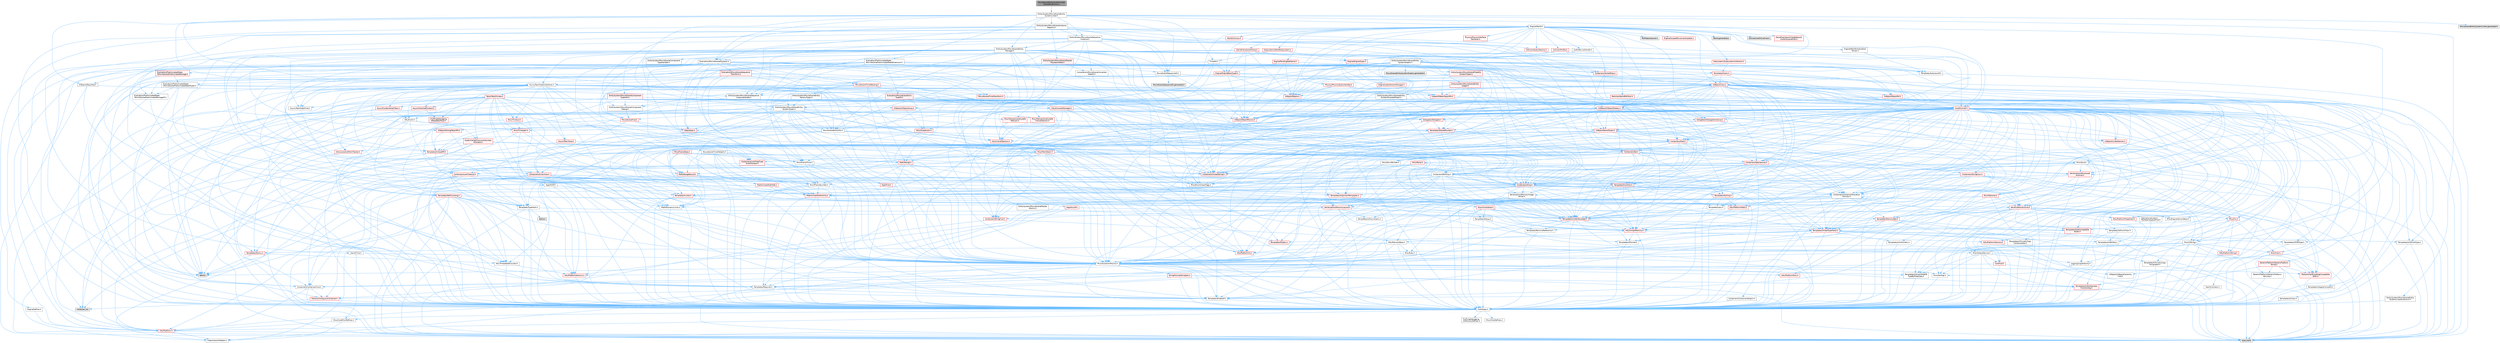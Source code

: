 digraph "MovieSceneEntitySystemLinkerSharedExtension.h"
{
 // INTERACTIVE_SVG=YES
 // LATEX_PDF_SIZE
  bgcolor="transparent";
  edge [fontname=Helvetica,fontsize=10,labelfontname=Helvetica,labelfontsize=10];
  node [fontname=Helvetica,fontsize=10,shape=box,height=0.2,width=0.4];
  Node1 [id="Node000001",label="MovieSceneEntitySystemLinker\lSharedExtension.h",height=0.2,width=0.4,color="gray40", fillcolor="grey60", style="filled", fontcolor="black",tooltip=" "];
  Node1 -> Node2 [id="edge1_Node000001_Node000002",color="steelblue1",style="solid",tooltip=" "];
  Node2 [id="Node000002",label="EntitySystem/MovieSceneEntity\lSystemLinker.h",height=0.2,width=0.4,color="grey40", fillcolor="white", style="filled",URL="$d9/d16/MovieSceneEntitySystemLinker_8h.html",tooltip=" "];
  Node2 -> Node3 [id="edge2_Node000002_Node000003",color="steelblue1",style="solid",tooltip=" "];
  Node3 [id="Node000003",label="MovieSceneEntityIDs.h",height=0.2,width=0.4,color="grey40", fillcolor="white", style="filled",URL="$db/d36/MovieSceneEntityIDs_8h.html",tooltip=" "];
  Node3 -> Node4 [id="edge3_Node000003_Node000004",color="steelblue1",style="solid",tooltip=" "];
  Node4 [id="Node000004",label="Containers/BitArray.h",height=0.2,width=0.4,color="grey40", fillcolor="white", style="filled",URL="$d1/de4/BitArray_8h.html",tooltip=" "];
  Node4 -> Node5 [id="edge4_Node000004_Node000005",color="steelblue1",style="solid",tooltip=" "];
  Node5 [id="Node000005",label="Containers/ContainerAllocation\lPolicies.h",height=0.2,width=0.4,color="grey40", fillcolor="white", style="filled",URL="$d7/dff/ContainerAllocationPolicies_8h.html",tooltip=" "];
  Node5 -> Node6 [id="edge5_Node000005_Node000006",color="steelblue1",style="solid",tooltip=" "];
  Node6 [id="Node000006",label="CoreTypes.h",height=0.2,width=0.4,color="grey40", fillcolor="white", style="filled",URL="$dc/dec/CoreTypes_8h.html",tooltip=" "];
  Node6 -> Node7 [id="edge6_Node000006_Node000007",color="steelblue1",style="solid",tooltip=" "];
  Node7 [id="Node000007",label="HAL/Platform.h",height=0.2,width=0.4,color="red", fillcolor="#FFF0F0", style="filled",URL="$d9/dd0/Platform_8h.html",tooltip=" "];
  Node7 -> Node10 [id="edge7_Node000007_Node000010",color="steelblue1",style="solid",tooltip=" "];
  Node10 [id="Node000010",label="type_traits",height=0.2,width=0.4,color="grey60", fillcolor="#E0E0E0", style="filled",tooltip=" "];
  Node7 -> Node11 [id="edge8_Node000007_Node000011",color="steelblue1",style="solid",tooltip=" "];
  Node11 [id="Node000011",label="PreprocessorHelpers.h",height=0.2,width=0.4,color="grey40", fillcolor="white", style="filled",URL="$db/ddb/PreprocessorHelpers_8h.html",tooltip=" "];
  Node6 -> Node17 [id="edge9_Node000006_Node000017",color="steelblue1",style="solid",tooltip=" "];
  Node17 [id="Node000017",label="ProfilingDebugging\l/UMemoryDefines.h",height=0.2,width=0.4,color="grey40", fillcolor="white", style="filled",URL="$d2/da2/UMemoryDefines_8h.html",tooltip=" "];
  Node6 -> Node18 [id="edge10_Node000006_Node000018",color="steelblue1",style="solid",tooltip=" "];
  Node18 [id="Node000018",label="Misc/CoreMiscDefines.h",height=0.2,width=0.4,color="grey40", fillcolor="white", style="filled",URL="$da/d38/CoreMiscDefines_8h.html",tooltip=" "];
  Node18 -> Node7 [id="edge11_Node000018_Node000007",color="steelblue1",style="solid",tooltip=" "];
  Node18 -> Node11 [id="edge12_Node000018_Node000011",color="steelblue1",style="solid",tooltip=" "];
  Node6 -> Node19 [id="edge13_Node000006_Node000019",color="steelblue1",style="solid",tooltip=" "];
  Node19 [id="Node000019",label="Misc/CoreDefines.h",height=0.2,width=0.4,color="grey40", fillcolor="white", style="filled",URL="$d3/dd2/CoreDefines_8h.html",tooltip=" "];
  Node5 -> Node20 [id="edge14_Node000005_Node000020",color="steelblue1",style="solid",tooltip=" "];
  Node20 [id="Node000020",label="Containers/ContainerHelpers.h",height=0.2,width=0.4,color="grey40", fillcolor="white", style="filled",URL="$d7/d33/ContainerHelpers_8h.html",tooltip=" "];
  Node20 -> Node6 [id="edge15_Node000020_Node000006",color="steelblue1",style="solid",tooltip=" "];
  Node5 -> Node5 [id="edge16_Node000005_Node000005",color="steelblue1",style="solid",tooltip=" "];
  Node5 -> Node21 [id="edge17_Node000005_Node000021",color="steelblue1",style="solid",tooltip=" "];
  Node21 [id="Node000021",label="HAL/PlatformMath.h",height=0.2,width=0.4,color="red", fillcolor="#FFF0F0", style="filled",URL="$dc/d53/PlatformMath_8h.html",tooltip=" "];
  Node21 -> Node6 [id="edge18_Node000021_Node000006",color="steelblue1",style="solid",tooltip=" "];
  Node5 -> Node91 [id="edge19_Node000005_Node000091",color="steelblue1",style="solid",tooltip=" "];
  Node91 [id="Node000091",label="HAL/UnrealMemory.h",height=0.2,width=0.4,color="red", fillcolor="#FFF0F0", style="filled",URL="$d9/d96/UnrealMemory_8h.html",tooltip=" "];
  Node91 -> Node6 [id="edge20_Node000091_Node000006",color="steelblue1",style="solid",tooltip=" "];
  Node91 -> Node95 [id="edge21_Node000091_Node000095",color="steelblue1",style="solid",tooltip=" "];
  Node95 [id="Node000095",label="HAL/MemoryBase.h",height=0.2,width=0.4,color="grey40", fillcolor="white", style="filled",URL="$d6/d9f/MemoryBase_8h.html",tooltip=" "];
  Node95 -> Node6 [id="edge22_Node000095_Node000006",color="steelblue1",style="solid",tooltip=" "];
  Node95 -> Node59 [id="edge23_Node000095_Node000059",color="steelblue1",style="solid",tooltip=" "];
  Node59 [id="Node000059",label="HAL/PlatformAtomics.h",height=0.2,width=0.4,color="red", fillcolor="#FFF0F0", style="filled",URL="$d3/d36/PlatformAtomics_8h.html",tooltip=" "];
  Node59 -> Node6 [id="edge24_Node000059_Node000006",color="steelblue1",style="solid",tooltip=" "];
  Node95 -> Node27 [id="edge25_Node000095_Node000027",color="steelblue1",style="solid",tooltip=" "];
  Node27 [id="Node000027",label="HAL/PlatformCrt.h",height=0.2,width=0.4,color="red", fillcolor="#FFF0F0", style="filled",URL="$d8/d75/PlatformCrt_8h.html",tooltip=" "];
  Node95 -> Node96 [id="edge26_Node000095_Node000096",color="steelblue1",style="solid",tooltip=" "];
  Node96 [id="Node000096",label="Misc/Exec.h",height=0.2,width=0.4,color="grey40", fillcolor="white", style="filled",URL="$de/ddb/Exec_8h.html",tooltip=" "];
  Node96 -> Node6 [id="edge27_Node000096_Node000006",color="steelblue1",style="solid",tooltip=" "];
  Node96 -> Node43 [id="edge28_Node000096_Node000043",color="steelblue1",style="solid",tooltip=" "];
  Node43 [id="Node000043",label="Misc/AssertionMacros.h",height=0.2,width=0.4,color="grey40", fillcolor="white", style="filled",URL="$d0/dfa/AssertionMacros_8h.html",tooltip=" "];
  Node43 -> Node6 [id="edge29_Node000043_Node000006",color="steelblue1",style="solid",tooltip=" "];
  Node43 -> Node7 [id="edge30_Node000043_Node000007",color="steelblue1",style="solid",tooltip=" "];
  Node43 -> Node44 [id="edge31_Node000043_Node000044",color="steelblue1",style="solid",tooltip=" "];
  Node44 [id="Node000044",label="HAL/PlatformMisc.h",height=0.2,width=0.4,color="red", fillcolor="#FFF0F0", style="filled",URL="$d0/df5/PlatformMisc_8h.html",tooltip=" "];
  Node44 -> Node6 [id="edge32_Node000044_Node000006",color="steelblue1",style="solid",tooltip=" "];
  Node43 -> Node11 [id="edge33_Node000043_Node000011",color="steelblue1",style="solid",tooltip=" "];
  Node43 -> Node66 [id="edge34_Node000043_Node000066",color="steelblue1",style="solid",tooltip=" "];
  Node66 [id="Node000066",label="Templates/EnableIf.h",height=0.2,width=0.4,color="grey40", fillcolor="white", style="filled",URL="$d7/d60/EnableIf_8h.html",tooltip=" "];
  Node66 -> Node6 [id="edge35_Node000066_Node000006",color="steelblue1",style="solid",tooltip=" "];
  Node43 -> Node67 [id="edge36_Node000043_Node000067",color="steelblue1",style="solid",tooltip=" "];
  Node67 [id="Node000067",label="Templates/IsArrayOrRefOf\lTypeByPredicate.h",height=0.2,width=0.4,color="grey40", fillcolor="white", style="filled",URL="$d6/da1/IsArrayOrRefOfTypeByPredicate_8h.html",tooltip=" "];
  Node67 -> Node6 [id="edge37_Node000067_Node000006",color="steelblue1",style="solid",tooltip=" "];
  Node43 -> Node68 [id="edge38_Node000043_Node000068",color="steelblue1",style="solid",tooltip=" "];
  Node68 [id="Node000068",label="Templates/IsValidVariadic\lFunctionArg.h",height=0.2,width=0.4,color="red", fillcolor="#FFF0F0", style="filled",URL="$d0/dc8/IsValidVariadicFunctionArg_8h.html",tooltip=" "];
  Node68 -> Node6 [id="edge39_Node000068_Node000006",color="steelblue1",style="solid",tooltip=" "];
  Node68 -> Node10 [id="edge40_Node000068_Node000010",color="steelblue1",style="solid",tooltip=" "];
  Node43 -> Node70 [id="edge41_Node000043_Node000070",color="steelblue1",style="solid",tooltip=" "];
  Node70 [id="Node000070",label="Traits/IsCharEncodingCompatible\lWith.h",height=0.2,width=0.4,color="red", fillcolor="#FFF0F0", style="filled",URL="$df/dd1/IsCharEncodingCompatibleWith_8h.html",tooltip=" "];
  Node70 -> Node10 [id="edge42_Node000070_Node000010",color="steelblue1",style="solid",tooltip=" "];
  Node43 -> Node72 [id="edge43_Node000043_Node000072",color="steelblue1",style="solid",tooltip=" "];
  Node72 [id="Node000072",label="Misc/VarArgs.h",height=0.2,width=0.4,color="grey40", fillcolor="white", style="filled",URL="$d5/d6f/VarArgs_8h.html",tooltip=" "];
  Node72 -> Node6 [id="edge44_Node000072_Node000006",color="steelblue1",style="solid",tooltip=" "];
  Node43 -> Node73 [id="edge45_Node000043_Node000073",color="steelblue1",style="solid",tooltip=" "];
  Node73 [id="Node000073",label="String/FormatStringSan.h",height=0.2,width=0.4,color="red", fillcolor="#FFF0F0", style="filled",URL="$d3/d8b/FormatStringSan_8h.html",tooltip=" "];
  Node73 -> Node10 [id="edge46_Node000073_Node000010",color="steelblue1",style="solid",tooltip=" "];
  Node73 -> Node6 [id="edge47_Node000073_Node000006",color="steelblue1",style="solid",tooltip=" "];
  Node73 -> Node74 [id="edge48_Node000073_Node000074",color="steelblue1",style="solid",tooltip=" "];
  Node74 [id="Node000074",label="Templates/Requires.h",height=0.2,width=0.4,color="grey40", fillcolor="white", style="filled",URL="$dc/d96/Requires_8h.html",tooltip=" "];
  Node74 -> Node66 [id="edge49_Node000074_Node000066",color="steelblue1",style="solid",tooltip=" "];
  Node74 -> Node10 [id="edge50_Node000074_Node000010",color="steelblue1",style="solid",tooltip=" "];
  Node73 -> Node68 [id="edge51_Node000073_Node000068",color="steelblue1",style="solid",tooltip=" "];
  Node73 -> Node23 [id="edge52_Node000073_Node000023",color="steelblue1",style="solid",tooltip=" "];
  Node23 [id="Node000023",label="Containers/ContainersFwd.h",height=0.2,width=0.4,color="grey40", fillcolor="white", style="filled",URL="$d4/d0a/ContainersFwd_8h.html",tooltip=" "];
  Node23 -> Node7 [id="edge53_Node000023_Node000007",color="steelblue1",style="solid",tooltip=" "];
  Node23 -> Node6 [id="edge54_Node000023_Node000006",color="steelblue1",style="solid",tooltip=" "];
  Node23 -> Node24 [id="edge55_Node000023_Node000024",color="steelblue1",style="solid",tooltip=" "];
  Node24 [id="Node000024",label="Traits/IsContiguousContainer.h",height=0.2,width=0.4,color="red", fillcolor="#FFF0F0", style="filled",URL="$d5/d3c/IsContiguousContainer_8h.html",tooltip=" "];
  Node24 -> Node6 [id="edge56_Node000024_Node000006",color="steelblue1",style="solid",tooltip=" "];
  Node24 -> Node26 [id="edge57_Node000024_Node000026",color="steelblue1",style="solid",tooltip=" "];
  Node26 [id="Node000026",label="initializer_list",height=0.2,width=0.4,color="grey60", fillcolor="#E0E0E0", style="filled",tooltip=" "];
  Node43 -> Node79 [id="edge58_Node000043_Node000079",color="steelblue1",style="solid",tooltip=" "];
  Node79 [id="Node000079",label="atomic",height=0.2,width=0.4,color="grey60", fillcolor="#E0E0E0", style="filled",tooltip=" "];
  Node95 -> Node97 [id="edge59_Node000095_Node000097",color="steelblue1",style="solid",tooltip=" "];
  Node97 [id="Node000097",label="Misc/OutputDevice.h",height=0.2,width=0.4,color="grey40", fillcolor="white", style="filled",URL="$d7/d32/OutputDevice_8h.html",tooltip=" "];
  Node97 -> Node48 [id="edge60_Node000097_Node000048",color="steelblue1",style="solid",tooltip=" "];
  Node48 [id="Node000048",label="CoreFwd.h",height=0.2,width=0.4,color="red", fillcolor="#FFF0F0", style="filled",URL="$d1/d1e/CoreFwd_8h.html",tooltip=" "];
  Node48 -> Node6 [id="edge61_Node000048_Node000006",color="steelblue1",style="solid",tooltip=" "];
  Node48 -> Node23 [id="edge62_Node000048_Node000023",color="steelblue1",style="solid",tooltip=" "];
  Node48 -> Node50 [id="edge63_Node000048_Node000050",color="steelblue1",style="solid",tooltip=" "];
  Node50 [id="Node000050",label="UObject/UObjectHierarchy\lFwd.h",height=0.2,width=0.4,color="grey40", fillcolor="white", style="filled",URL="$d3/d13/UObjectHierarchyFwd_8h.html",tooltip=" "];
  Node97 -> Node6 [id="edge64_Node000097_Node000006",color="steelblue1",style="solid",tooltip=" "];
  Node97 -> Node98 [id="edge65_Node000097_Node000098",color="steelblue1",style="solid",tooltip=" "];
  Node98 [id="Node000098",label="Logging/LogVerbosity.h",height=0.2,width=0.4,color="grey40", fillcolor="white", style="filled",URL="$d2/d8f/LogVerbosity_8h.html",tooltip=" "];
  Node98 -> Node6 [id="edge66_Node000098_Node000006",color="steelblue1",style="solid",tooltip=" "];
  Node97 -> Node72 [id="edge67_Node000097_Node000072",color="steelblue1",style="solid",tooltip=" "];
  Node97 -> Node67 [id="edge68_Node000097_Node000067",color="steelblue1",style="solid",tooltip=" "];
  Node97 -> Node68 [id="edge69_Node000097_Node000068",color="steelblue1",style="solid",tooltip=" "];
  Node97 -> Node70 [id="edge70_Node000097_Node000070",color="steelblue1",style="solid",tooltip=" "];
  Node95 -> Node99 [id="edge71_Node000095_Node000099",color="steelblue1",style="solid",tooltip=" "];
  Node99 [id="Node000099",label="Templates/Atomic.h",height=0.2,width=0.4,color="red", fillcolor="#FFF0F0", style="filled",URL="$d3/d91/Atomic_8h.html",tooltip=" "];
  Node99 -> Node100 [id="edge72_Node000099_Node000100",color="steelblue1",style="solid",tooltip=" "];
  Node100 [id="Node000100",label="HAL/ThreadSafeCounter.h",height=0.2,width=0.4,color="grey40", fillcolor="white", style="filled",URL="$dc/dc9/ThreadSafeCounter_8h.html",tooltip=" "];
  Node100 -> Node6 [id="edge73_Node000100_Node000006",color="steelblue1",style="solid",tooltip=" "];
  Node100 -> Node59 [id="edge74_Node000100_Node000059",color="steelblue1",style="solid",tooltip=" "];
  Node99 -> Node79 [id="edge75_Node000099_Node000079",color="steelblue1",style="solid",tooltip=" "];
  Node91 -> Node105 [id="edge76_Node000091_Node000105",color="steelblue1",style="solid",tooltip=" "];
  Node105 [id="Node000105",label="HAL/PlatformMemory.h",height=0.2,width=0.4,color="red", fillcolor="#FFF0F0", style="filled",URL="$de/d68/PlatformMemory_8h.html",tooltip=" "];
  Node105 -> Node6 [id="edge77_Node000105_Node000006",color="steelblue1",style="solid",tooltip=" "];
  Node91 -> Node42 [id="edge78_Node000091_Node000042",color="steelblue1",style="solid",tooltip=" "];
  Node42 [id="Node000042",label="Templates/IsPointer.h",height=0.2,width=0.4,color="grey40", fillcolor="white", style="filled",URL="$d7/d05/IsPointer_8h.html",tooltip=" "];
  Node42 -> Node6 [id="edge79_Node000042_Node000006",color="steelblue1",style="solid",tooltip=" "];
  Node5 -> Node52 [id="edge80_Node000005_Node000052",color="steelblue1",style="solid",tooltip=" "];
  Node52 [id="Node000052",label="Math/NumericLimits.h",height=0.2,width=0.4,color="grey40", fillcolor="white", style="filled",URL="$df/d1b/NumericLimits_8h.html",tooltip=" "];
  Node52 -> Node6 [id="edge81_Node000052_Node000006",color="steelblue1",style="solid",tooltip=" "];
  Node5 -> Node43 [id="edge82_Node000005_Node000043",color="steelblue1",style="solid",tooltip=" "];
  Node5 -> Node108 [id="edge83_Node000005_Node000108",color="steelblue1",style="solid",tooltip=" "];
  Node108 [id="Node000108",label="Templates/IsPolymorphic.h",height=0.2,width=0.4,color="grey40", fillcolor="white", style="filled",URL="$dc/d20/IsPolymorphic_8h.html",tooltip=" "];
  Node5 -> Node109 [id="edge84_Node000005_Node000109",color="steelblue1",style="solid",tooltip=" "];
  Node109 [id="Node000109",label="Templates/MemoryOps.h",height=0.2,width=0.4,color="red", fillcolor="#FFF0F0", style="filled",URL="$db/dea/MemoryOps_8h.html",tooltip=" "];
  Node109 -> Node6 [id="edge85_Node000109_Node000006",color="steelblue1",style="solid",tooltip=" "];
  Node109 -> Node91 [id="edge86_Node000109_Node000091",color="steelblue1",style="solid",tooltip=" "];
  Node109 -> Node103 [id="edge87_Node000109_Node000103",color="steelblue1",style="solid",tooltip=" "];
  Node103 [id="Node000103",label="Templates/IsTriviallyCopy\lAssignable.h",height=0.2,width=0.4,color="grey40", fillcolor="white", style="filled",URL="$d2/df2/IsTriviallyCopyAssignable_8h.html",tooltip=" "];
  Node103 -> Node6 [id="edge88_Node000103_Node000006",color="steelblue1",style="solid",tooltip=" "];
  Node103 -> Node10 [id="edge89_Node000103_Node000010",color="steelblue1",style="solid",tooltip=" "];
  Node109 -> Node84 [id="edge90_Node000109_Node000084",color="steelblue1",style="solid",tooltip=" "];
  Node84 [id="Node000084",label="Templates/IsTriviallyCopy\lConstructible.h",height=0.2,width=0.4,color="grey40", fillcolor="white", style="filled",URL="$d3/d78/IsTriviallyCopyConstructible_8h.html",tooltip=" "];
  Node84 -> Node6 [id="edge91_Node000084_Node000006",color="steelblue1",style="solid",tooltip=" "];
  Node84 -> Node10 [id="edge92_Node000084_Node000010",color="steelblue1",style="solid",tooltip=" "];
  Node109 -> Node74 [id="edge93_Node000109_Node000074",color="steelblue1",style="solid",tooltip=" "];
  Node109 -> Node41 [id="edge94_Node000109_Node000041",color="steelblue1",style="solid",tooltip=" "];
  Node41 [id="Node000041",label="Templates/UnrealTypeTraits.h",height=0.2,width=0.4,color="red", fillcolor="#FFF0F0", style="filled",URL="$d2/d2d/UnrealTypeTraits_8h.html",tooltip=" "];
  Node41 -> Node6 [id="edge95_Node000041_Node000006",color="steelblue1",style="solid",tooltip=" "];
  Node41 -> Node42 [id="edge96_Node000041_Node000042",color="steelblue1",style="solid",tooltip=" "];
  Node41 -> Node43 [id="edge97_Node000041_Node000043",color="steelblue1",style="solid",tooltip=" "];
  Node41 -> Node37 [id="edge98_Node000041_Node000037",color="steelblue1",style="solid",tooltip=" "];
  Node37 [id="Node000037",label="Templates/AndOrNot.h",height=0.2,width=0.4,color="grey40", fillcolor="white", style="filled",URL="$db/d0a/AndOrNot_8h.html",tooltip=" "];
  Node37 -> Node6 [id="edge99_Node000037_Node000006",color="steelblue1",style="solid",tooltip=" "];
  Node41 -> Node66 [id="edge100_Node000041_Node000066",color="steelblue1",style="solid",tooltip=" "];
  Node41 -> Node80 [id="edge101_Node000041_Node000080",color="steelblue1",style="solid",tooltip=" "];
  Node80 [id="Node000080",label="Templates/IsArithmetic.h",height=0.2,width=0.4,color="grey40", fillcolor="white", style="filled",URL="$d2/d5d/IsArithmetic_8h.html",tooltip=" "];
  Node80 -> Node6 [id="edge102_Node000080_Node000006",color="steelblue1",style="solid",tooltip=" "];
  Node41 -> Node81 [id="edge103_Node000041_Node000081",color="steelblue1",style="solid",tooltip=" "];
  Node81 [id="Node000081",label="Templates/Models.h",height=0.2,width=0.4,color="red", fillcolor="#FFF0F0", style="filled",URL="$d3/d0c/Models_8h.html",tooltip=" "];
  Node41 -> Node82 [id="edge104_Node000041_Node000082",color="steelblue1",style="solid",tooltip=" "];
  Node82 [id="Node000082",label="Templates/IsPODType.h",height=0.2,width=0.4,color="grey40", fillcolor="white", style="filled",URL="$d7/db1/IsPODType_8h.html",tooltip=" "];
  Node82 -> Node6 [id="edge105_Node000082_Node000006",color="steelblue1",style="solid",tooltip=" "];
  Node41 -> Node83 [id="edge106_Node000041_Node000083",color="steelblue1",style="solid",tooltip=" "];
  Node83 [id="Node000083",label="Templates/IsUECoreType.h",height=0.2,width=0.4,color="grey40", fillcolor="white", style="filled",URL="$d1/db8/IsUECoreType_8h.html",tooltip=" "];
  Node83 -> Node6 [id="edge107_Node000083_Node000006",color="steelblue1",style="solid",tooltip=" "];
  Node83 -> Node10 [id="edge108_Node000083_Node000010",color="steelblue1",style="solid",tooltip=" "];
  Node41 -> Node84 [id="edge109_Node000041_Node000084",color="steelblue1",style="solid",tooltip=" "];
  Node109 -> Node10 [id="edge110_Node000109_Node000010",color="steelblue1",style="solid",tooltip=" "];
  Node5 -> Node88 [id="edge111_Node000005_Node000088",color="steelblue1",style="solid",tooltip=" "];
  Node88 [id="Node000088",label="Templates/TypeCompatible\lBytes.h",height=0.2,width=0.4,color="red", fillcolor="#FFF0F0", style="filled",URL="$df/d0a/TypeCompatibleBytes_8h.html",tooltip=" "];
  Node88 -> Node6 [id="edge112_Node000088_Node000006",color="steelblue1",style="solid",tooltip=" "];
  Node88 -> Node10 [id="edge113_Node000088_Node000010",color="steelblue1",style="solid",tooltip=" "];
  Node5 -> Node10 [id="edge114_Node000005_Node000010",color="steelblue1",style="solid",tooltip=" "];
  Node4 -> Node6 [id="edge115_Node000004_Node000006",color="steelblue1",style="solid",tooltip=" "];
  Node4 -> Node59 [id="edge116_Node000004_Node000059",color="steelblue1",style="solid",tooltip=" "];
  Node4 -> Node91 [id="edge117_Node000004_Node000091",color="steelblue1",style="solid",tooltip=" "];
  Node4 -> Node111 [id="edge118_Node000004_Node000111",color="steelblue1",style="solid",tooltip=" "];
  Node111 [id="Node000111",label="Math/UnrealMathUtility.h",height=0.2,width=0.4,color="red", fillcolor="#FFF0F0", style="filled",URL="$db/db8/UnrealMathUtility_8h.html",tooltip=" "];
  Node111 -> Node6 [id="edge119_Node000111_Node000006",color="steelblue1",style="solid",tooltip=" "];
  Node111 -> Node43 [id="edge120_Node000111_Node000043",color="steelblue1",style="solid",tooltip=" "];
  Node111 -> Node21 [id="edge121_Node000111_Node000021",color="steelblue1",style="solid",tooltip=" "];
  Node111 -> Node74 [id="edge122_Node000111_Node000074",color="steelblue1",style="solid",tooltip=" "];
  Node4 -> Node43 [id="edge123_Node000004_Node000043",color="steelblue1",style="solid",tooltip=" "];
  Node4 -> Node54 [id="edge124_Node000004_Node000054",color="steelblue1",style="solid",tooltip=" "];
  Node54 [id="Node000054",label="Misc/EnumClassFlags.h",height=0.2,width=0.4,color="grey40", fillcolor="white", style="filled",URL="$d8/de7/EnumClassFlags_8h.html",tooltip=" "];
  Node4 -> Node112 [id="edge125_Node000004_Node000112",color="steelblue1",style="solid",tooltip=" "];
  Node112 [id="Node000112",label="Serialization/Archive.h",height=0.2,width=0.4,color="red", fillcolor="#FFF0F0", style="filled",URL="$d7/d3b/Archive_8h.html",tooltip=" "];
  Node112 -> Node48 [id="edge126_Node000112_Node000048",color="steelblue1",style="solid",tooltip=" "];
  Node112 -> Node6 [id="edge127_Node000112_Node000006",color="steelblue1",style="solid",tooltip=" "];
  Node112 -> Node113 [id="edge128_Node000112_Node000113",color="steelblue1",style="solid",tooltip=" "];
  Node113 [id="Node000113",label="HAL/PlatformProperties.h",height=0.2,width=0.4,color="red", fillcolor="#FFF0F0", style="filled",URL="$d9/db0/PlatformProperties_8h.html",tooltip=" "];
  Node113 -> Node6 [id="edge129_Node000113_Node000006",color="steelblue1",style="solid",tooltip=" "];
  Node112 -> Node116 [id="edge130_Node000112_Node000116",color="steelblue1",style="solid",tooltip=" "];
  Node116 [id="Node000116",label="Internationalization\l/TextNamespaceFwd.h",height=0.2,width=0.4,color="grey40", fillcolor="white", style="filled",URL="$d8/d97/TextNamespaceFwd_8h.html",tooltip=" "];
  Node116 -> Node6 [id="edge131_Node000116_Node000006",color="steelblue1",style="solid",tooltip=" "];
  Node112 -> Node43 [id="edge132_Node000112_Node000043",color="steelblue1",style="solid",tooltip=" "];
  Node112 -> Node117 [id="edge133_Node000112_Node000117",color="steelblue1",style="solid",tooltip=" "];
  Node117 [id="Node000117",label="Misc/EngineVersionBase.h",height=0.2,width=0.4,color="grey40", fillcolor="white", style="filled",URL="$d5/d2b/EngineVersionBase_8h.html",tooltip=" "];
  Node117 -> Node6 [id="edge134_Node000117_Node000006",color="steelblue1",style="solid",tooltip=" "];
  Node112 -> Node72 [id="edge135_Node000112_Node000072",color="steelblue1",style="solid",tooltip=" "];
  Node112 -> Node66 [id="edge136_Node000112_Node000066",color="steelblue1",style="solid",tooltip=" "];
  Node112 -> Node67 [id="edge137_Node000112_Node000067",color="steelblue1",style="solid",tooltip=" "];
  Node112 -> Node120 [id="edge138_Node000112_Node000120",color="steelblue1",style="solid",tooltip=" "];
  Node120 [id="Node000120",label="Templates/IsEnumClass.h",height=0.2,width=0.4,color="grey40", fillcolor="white", style="filled",URL="$d7/d15/IsEnumClass_8h.html",tooltip=" "];
  Node120 -> Node6 [id="edge139_Node000120_Node000006",color="steelblue1",style="solid",tooltip=" "];
  Node120 -> Node37 [id="edge140_Node000120_Node000037",color="steelblue1",style="solid",tooltip=" "];
  Node112 -> Node68 [id="edge141_Node000112_Node000068",color="steelblue1",style="solid",tooltip=" "];
  Node112 -> Node121 [id="edge142_Node000112_Node000121",color="steelblue1",style="solid",tooltip=" "];
  Node121 [id="Node000121",label="Templates/UnrealTemplate.h",height=0.2,width=0.4,color="red", fillcolor="#FFF0F0", style="filled",URL="$d4/d24/UnrealTemplate_8h.html",tooltip=" "];
  Node121 -> Node6 [id="edge143_Node000121_Node000006",color="steelblue1",style="solid",tooltip=" "];
  Node121 -> Node42 [id="edge144_Node000121_Node000042",color="steelblue1",style="solid",tooltip=" "];
  Node121 -> Node91 [id="edge145_Node000121_Node000091",color="steelblue1",style="solid",tooltip=" "];
  Node121 -> Node41 [id="edge146_Node000121_Node000041",color="steelblue1",style="solid",tooltip=" "];
  Node121 -> Node39 [id="edge147_Node000121_Node000039",color="steelblue1",style="solid",tooltip=" "];
  Node39 [id="Node000039",label="Templates/RemoveReference.h",height=0.2,width=0.4,color="grey40", fillcolor="white", style="filled",URL="$da/dbe/RemoveReference_8h.html",tooltip=" "];
  Node39 -> Node6 [id="edge148_Node000039_Node000006",color="steelblue1",style="solid",tooltip=" "];
  Node121 -> Node74 [id="edge149_Node000121_Node000074",color="steelblue1",style="solid",tooltip=" "];
  Node121 -> Node88 [id="edge150_Node000121_Node000088",color="steelblue1",style="solid",tooltip=" "];
  Node121 -> Node24 [id="edge151_Node000121_Node000024",color="steelblue1",style="solid",tooltip=" "];
  Node121 -> Node10 [id="edge152_Node000121_Node000010",color="steelblue1",style="solid",tooltip=" "];
  Node112 -> Node70 [id="edge153_Node000112_Node000070",color="steelblue1",style="solid",tooltip=" "];
  Node4 -> Node125 [id="edge154_Node000004_Node000125",color="steelblue1",style="solid",tooltip=" "];
  Node125 [id="Node000125",label="Serialization/MemoryImage\lWriter.h",height=0.2,width=0.4,color="grey40", fillcolor="white", style="filled",URL="$d0/d08/MemoryImageWriter_8h.html",tooltip=" "];
  Node125 -> Node6 [id="edge155_Node000125_Node000006",color="steelblue1",style="solid",tooltip=" "];
  Node125 -> Node126 [id="edge156_Node000125_Node000126",color="steelblue1",style="solid",tooltip=" "];
  Node126 [id="Node000126",label="Serialization/MemoryLayout.h",height=0.2,width=0.4,color="red", fillcolor="#FFF0F0", style="filled",URL="$d7/d66/MemoryLayout_8h.html",tooltip=" "];
  Node126 -> Node46 [id="edge157_Node000126_Node000046",color="steelblue1",style="solid",tooltip=" "];
  Node46 [id="Node000046",label="Containers/StringFwd.h",height=0.2,width=0.4,color="red", fillcolor="#FFF0F0", style="filled",URL="$df/d37/StringFwd_8h.html",tooltip=" "];
  Node46 -> Node6 [id="edge158_Node000046_Node000006",color="steelblue1",style="solid",tooltip=" "];
  Node46 -> Node24 [id="edge159_Node000046_Node000024",color="steelblue1",style="solid",tooltip=" "];
  Node126 -> Node91 [id="edge160_Node000126_Node000091",color="steelblue1",style="solid",tooltip=" "];
  Node126 -> Node66 [id="edge161_Node000126_Node000066",color="steelblue1",style="solid",tooltip=" "];
  Node126 -> Node108 [id="edge162_Node000126_Node000108",color="steelblue1",style="solid",tooltip=" "];
  Node126 -> Node81 [id="edge163_Node000126_Node000081",color="steelblue1",style="solid",tooltip=" "];
  Node126 -> Node121 [id="edge164_Node000126_Node000121",color="steelblue1",style="solid",tooltip=" "];
  Node4 -> Node126 [id="edge165_Node000004_Node000126",color="steelblue1",style="solid",tooltip=" "];
  Node4 -> Node66 [id="edge166_Node000004_Node000066",color="steelblue1",style="solid",tooltip=" "];
  Node4 -> Node139 [id="edge167_Node000004_Node000139",color="steelblue1",style="solid",tooltip=" "];
  Node139 [id="Node000139",label="Templates/Invoke.h",height=0.2,width=0.4,color="red", fillcolor="#FFF0F0", style="filled",URL="$d7/deb/Invoke_8h.html",tooltip=" "];
  Node139 -> Node6 [id="edge168_Node000139_Node000006",color="steelblue1",style="solid",tooltip=" "];
  Node139 -> Node121 [id="edge169_Node000139_Node000121",color="steelblue1",style="solid",tooltip=" "];
  Node139 -> Node10 [id="edge170_Node000139_Node000010",color="steelblue1",style="solid",tooltip=" "];
  Node4 -> Node121 [id="edge171_Node000004_Node000121",color="steelblue1",style="solid",tooltip=" "];
  Node4 -> Node41 [id="edge172_Node000004_Node000041",color="steelblue1",style="solid",tooltip=" "];
  Node3 -> Node5 [id="edge173_Node000003_Node000005",color="steelblue1",style="solid",tooltip=" "];
  Node3 -> Node6 [id="edge174_Node000003_Node000006",color="steelblue1",style="solid",tooltip=" "];
  Node3 -> Node43 [id="edge175_Node000003_Node000043",color="steelblue1",style="solid",tooltip=" "];
  Node3 -> Node141 [id="edge176_Node000003_Node000141",color="steelblue1",style="solid",tooltip=" "];
  Node141 [id="Node000141",label="Misc/Guid.h",height=0.2,width=0.4,color="grey40", fillcolor="white", style="filled",URL="$d6/d2a/Guid_8h.html",tooltip=" "];
  Node141 -> Node46 [id="edge177_Node000141_Node000046",color="steelblue1",style="solid",tooltip=" "];
  Node141 -> Node142 [id="edge178_Node000141_Node000142",color="steelblue1",style="solid",tooltip=" "];
  Node142 [id="Node000142",label="Containers/UnrealString.h",height=0.2,width=0.4,color="red", fillcolor="#FFF0F0", style="filled",URL="$d5/dba/UnrealString_8h.html",tooltip=" "];
  Node141 -> Node6 [id="edge179_Node000141_Node000006",color="steelblue1",style="solid",tooltip=" "];
  Node141 -> Node11 [id="edge180_Node000141_Node000011",color="steelblue1",style="solid",tooltip=" "];
  Node141 -> Node146 [id="edge181_Node000141_Node000146",color="steelblue1",style="solid",tooltip=" "];
  Node146 [id="Node000146",label="Hash/CityHash.h",height=0.2,width=0.4,color="grey40", fillcolor="white", style="filled",URL="$d0/d13/CityHash_8h.html",tooltip=" "];
  Node146 -> Node6 [id="edge182_Node000146_Node000006",color="steelblue1",style="solid",tooltip=" "];
  Node141 -> Node43 [id="edge183_Node000141_Node000043",color="steelblue1",style="solid",tooltip=" "];
  Node141 -> Node131 [id="edge184_Node000141_Node000131",color="steelblue1",style="solid",tooltip=" "];
  Node131 [id="Node000131",label="Misc/Crc.h",height=0.2,width=0.4,color="red", fillcolor="#FFF0F0", style="filled",URL="$d4/dd2/Crc_8h.html",tooltip=" "];
  Node131 -> Node6 [id="edge185_Node000131_Node000006",color="steelblue1",style="solid",tooltip=" "];
  Node131 -> Node93 [id="edge186_Node000131_Node000093",color="steelblue1",style="solid",tooltip=" "];
  Node93 [id="Node000093",label="HAL/PlatformString.h",height=0.2,width=0.4,color="red", fillcolor="#FFF0F0", style="filled",URL="$db/db5/PlatformString_8h.html",tooltip=" "];
  Node93 -> Node6 [id="edge187_Node000093_Node000006",color="steelblue1",style="solid",tooltip=" "];
  Node131 -> Node43 [id="edge188_Node000131_Node000043",color="steelblue1",style="solid",tooltip=" "];
  Node131 -> Node132 [id="edge189_Node000131_Node000132",color="steelblue1",style="solid",tooltip=" "];
  Node132 [id="Node000132",label="Misc/CString.h",height=0.2,width=0.4,color="grey40", fillcolor="white", style="filled",URL="$d2/d49/CString_8h.html",tooltip=" "];
  Node132 -> Node6 [id="edge190_Node000132_Node000006",color="steelblue1",style="solid",tooltip=" "];
  Node132 -> Node27 [id="edge191_Node000132_Node000027",color="steelblue1",style="solid",tooltip=" "];
  Node132 -> Node93 [id="edge192_Node000132_Node000093",color="steelblue1",style="solid",tooltip=" "];
  Node132 -> Node43 [id="edge193_Node000132_Node000043",color="steelblue1",style="solid",tooltip=" "];
  Node132 -> Node133 [id="edge194_Node000132_Node000133",color="steelblue1",style="solid",tooltip=" "];
  Node133 [id="Node000133",label="Misc/Char.h",height=0.2,width=0.4,color="red", fillcolor="#FFF0F0", style="filled",URL="$d0/d58/Char_8h.html",tooltip=" "];
  Node133 -> Node6 [id="edge195_Node000133_Node000006",color="steelblue1",style="solid",tooltip=" "];
  Node133 -> Node10 [id="edge196_Node000133_Node000010",color="steelblue1",style="solid",tooltip=" "];
  Node132 -> Node72 [id="edge197_Node000132_Node000072",color="steelblue1",style="solid",tooltip=" "];
  Node132 -> Node67 [id="edge198_Node000132_Node000067",color="steelblue1",style="solid",tooltip=" "];
  Node132 -> Node68 [id="edge199_Node000132_Node000068",color="steelblue1",style="solid",tooltip=" "];
  Node132 -> Node70 [id="edge200_Node000132_Node000070",color="steelblue1",style="solid",tooltip=" "];
  Node131 -> Node133 [id="edge201_Node000131_Node000133",color="steelblue1",style="solid",tooltip=" "];
  Node131 -> Node41 [id="edge202_Node000131_Node000041",color="steelblue1",style="solid",tooltip=" "];
  Node141 -> Node112 [id="edge203_Node000141_Node000112",color="steelblue1",style="solid",tooltip=" "];
  Node141 -> Node126 [id="edge204_Node000141_Node000126",color="steelblue1",style="solid",tooltip=" "];
  Node141 -> Node147 [id="edge205_Node000141_Node000147",color="steelblue1",style="solid",tooltip=" "];
  Node147 [id="Node000147",label="Serialization/Structured\lArchive.h",height=0.2,width=0.4,color="red", fillcolor="#FFF0F0", style="filled",URL="$d9/d1e/StructuredArchive_8h.html",tooltip=" "];
  Node147 -> Node148 [id="edge206_Node000147_Node000148",color="steelblue1",style="solid",tooltip=" "];
  Node148 [id="Node000148",label="Containers/Array.h",height=0.2,width=0.4,color="red", fillcolor="#FFF0F0", style="filled",URL="$df/dd0/Array_8h.html",tooltip=" "];
  Node148 -> Node6 [id="edge207_Node000148_Node000006",color="steelblue1",style="solid",tooltip=" "];
  Node148 -> Node43 [id="edge208_Node000148_Node000043",color="steelblue1",style="solid",tooltip=" "];
  Node148 -> Node91 [id="edge209_Node000148_Node000091",color="steelblue1",style="solid",tooltip=" "];
  Node148 -> Node41 [id="edge210_Node000148_Node000041",color="steelblue1",style="solid",tooltip=" "];
  Node148 -> Node121 [id="edge211_Node000148_Node000121",color="steelblue1",style="solid",tooltip=" "];
  Node148 -> Node5 [id="edge212_Node000148_Node000005",color="steelblue1",style="solid",tooltip=" "];
  Node148 -> Node112 [id="edge213_Node000148_Node000112",color="steelblue1",style="solid",tooltip=" "];
  Node148 -> Node125 [id="edge214_Node000148_Node000125",color="steelblue1",style="solid",tooltip=" "];
  Node148 -> Node139 [id="edge215_Node000148_Node000139",color="steelblue1",style="solid",tooltip=" "];
  Node148 -> Node160 [id="edge216_Node000148_Node000160",color="steelblue1",style="solid",tooltip=" "];
  Node160 [id="Node000160",label="Templates/Less.h",height=0.2,width=0.4,color="grey40", fillcolor="white", style="filled",URL="$de/dc8/Less_8h.html",tooltip=" "];
  Node160 -> Node6 [id="edge217_Node000160_Node000006",color="steelblue1",style="solid",tooltip=" "];
  Node160 -> Node121 [id="edge218_Node000160_Node000121",color="steelblue1",style="solid",tooltip=" "];
  Node148 -> Node74 [id="edge219_Node000148_Node000074",color="steelblue1",style="solid",tooltip=" "];
  Node148 -> Node168 [id="edge220_Node000148_Node000168",color="steelblue1",style="solid",tooltip=" "];
  Node168 [id="Node000168",label="Templates/Sorting.h",height=0.2,width=0.4,color="red", fillcolor="#FFF0F0", style="filled",URL="$d3/d9e/Sorting_8h.html",tooltip=" "];
  Node168 -> Node6 [id="edge221_Node000168_Node000006",color="steelblue1",style="solid",tooltip=" "];
  Node168 -> Node21 [id="edge222_Node000168_Node000021",color="steelblue1",style="solid",tooltip=" "];
  Node168 -> Node160 [id="edge223_Node000168_Node000160",color="steelblue1",style="solid",tooltip=" "];
  Node148 -> Node171 [id="edge224_Node000148_Node000171",color="steelblue1",style="solid",tooltip=" "];
  Node171 [id="Node000171",label="Templates/AlignmentTemplates.h",height=0.2,width=0.4,color="red", fillcolor="#FFF0F0", style="filled",URL="$dd/d32/AlignmentTemplates_8h.html",tooltip=" "];
  Node171 -> Node6 [id="edge225_Node000171_Node000006",color="steelblue1",style="solid",tooltip=" "];
  Node171 -> Node42 [id="edge226_Node000171_Node000042",color="steelblue1",style="solid",tooltip=" "];
  Node148 -> Node10 [id="edge227_Node000148_Node000010",color="steelblue1",style="solid",tooltip=" "];
  Node147 -> Node5 [id="edge228_Node000147_Node000005",color="steelblue1",style="solid",tooltip=" "];
  Node147 -> Node6 [id="edge229_Node000147_Node000006",color="steelblue1",style="solid",tooltip=" "];
  Node147 -> Node112 [id="edge230_Node000147_Node000112",color="steelblue1",style="solid",tooltip=" "];
  Node3 -> Node130 [id="edge231_Node000003_Node000130",color="steelblue1",style="solid",tooltip=" "];
  Node130 [id="Node000130",label="Templates/TypeHash.h",height=0.2,width=0.4,color="grey40", fillcolor="white", style="filled",URL="$d1/d62/TypeHash_8h.html",tooltip=" "];
  Node130 -> Node6 [id="edge232_Node000130_Node000006",color="steelblue1",style="solid",tooltip=" "];
  Node130 -> Node74 [id="edge233_Node000130_Node000074",color="steelblue1",style="solid",tooltip=" "];
  Node130 -> Node131 [id="edge234_Node000130_Node000131",color="steelblue1",style="solid",tooltip=" "];
  Node130 -> Node136 [id="edge235_Node000130_Node000136",color="steelblue1",style="solid",tooltip=" "];
  Node136 [id="Node000136",label="stdint.h",height=0.2,width=0.4,color="grey60", fillcolor="#E0E0E0", style="filled",tooltip=" "];
  Node130 -> Node10 [id="edge236_Node000130_Node000010",color="steelblue1",style="solid",tooltip=" "];
  Node3 -> Node26 [id="edge237_Node000003_Node000026",color="steelblue1",style="solid",tooltip=" "];
  Node2 -> Node187 [id="edge238_Node000002_Node000187",color="steelblue1",style="solid",tooltip=" "];
  Node187 [id="Node000187",label="MovieSceneSequenceID.h",height=0.2,width=0.4,color="grey40", fillcolor="white", style="filled",URL="$de/d78/MovieSceneSequenceID_8h.html",tooltip=" "];
  Node187 -> Node188 [id="edge239_Node000187_Node000188",color="steelblue1",style="solid",tooltip=" "];
  Node188 [id="Node000188",label="CoreMinimal.h",height=0.2,width=0.4,color="red", fillcolor="#FFF0F0", style="filled",URL="$d7/d67/CoreMinimal_8h.html",tooltip=" "];
  Node188 -> Node6 [id="edge240_Node000188_Node000006",color="steelblue1",style="solid",tooltip=" "];
  Node188 -> Node48 [id="edge241_Node000188_Node000048",color="steelblue1",style="solid",tooltip=" "];
  Node188 -> Node50 [id="edge242_Node000188_Node000050",color="steelblue1",style="solid",tooltip=" "];
  Node188 -> Node23 [id="edge243_Node000188_Node000023",color="steelblue1",style="solid",tooltip=" "];
  Node188 -> Node72 [id="edge244_Node000188_Node000072",color="steelblue1",style="solid",tooltip=" "];
  Node188 -> Node98 [id="edge245_Node000188_Node000098",color="steelblue1",style="solid",tooltip=" "];
  Node188 -> Node97 [id="edge246_Node000188_Node000097",color="steelblue1",style="solid",tooltip=" "];
  Node188 -> Node27 [id="edge247_Node000188_Node000027",color="steelblue1",style="solid",tooltip=" "];
  Node188 -> Node44 [id="edge248_Node000188_Node000044",color="steelblue1",style="solid",tooltip=" "];
  Node188 -> Node43 [id="edge249_Node000188_Node000043",color="steelblue1",style="solid",tooltip=" "];
  Node188 -> Node42 [id="edge250_Node000188_Node000042",color="steelblue1",style="solid",tooltip=" "];
  Node188 -> Node105 [id="edge251_Node000188_Node000105",color="steelblue1",style="solid",tooltip=" "];
  Node188 -> Node59 [id="edge252_Node000188_Node000059",color="steelblue1",style="solid",tooltip=" "];
  Node188 -> Node96 [id="edge253_Node000188_Node000096",color="steelblue1",style="solid",tooltip=" "];
  Node188 -> Node95 [id="edge254_Node000188_Node000095",color="steelblue1",style="solid",tooltip=" "];
  Node188 -> Node91 [id="edge255_Node000188_Node000091",color="steelblue1",style="solid",tooltip=" "];
  Node188 -> Node80 [id="edge256_Node000188_Node000080",color="steelblue1",style="solid",tooltip=" "];
  Node188 -> Node37 [id="edge257_Node000188_Node000037",color="steelblue1",style="solid",tooltip=" "];
  Node188 -> Node82 [id="edge258_Node000188_Node000082",color="steelblue1",style="solid",tooltip=" "];
  Node188 -> Node83 [id="edge259_Node000188_Node000083",color="steelblue1",style="solid",tooltip=" "];
  Node188 -> Node84 [id="edge260_Node000188_Node000084",color="steelblue1",style="solid",tooltip=" "];
  Node188 -> Node41 [id="edge261_Node000188_Node000041",color="steelblue1",style="solid",tooltip=" "];
  Node188 -> Node66 [id="edge262_Node000188_Node000066",color="steelblue1",style="solid",tooltip=" "];
  Node188 -> Node39 [id="edge263_Node000188_Node000039",color="steelblue1",style="solid",tooltip=" "];
  Node188 -> Node189 [id="edge264_Node000188_Node000189",color="steelblue1",style="solid",tooltip=" "];
  Node189 [id="Node000189",label="Templates/IntegralConstant.h",height=0.2,width=0.4,color="grey40", fillcolor="white", style="filled",URL="$db/d1b/IntegralConstant_8h.html",tooltip=" "];
  Node189 -> Node6 [id="edge265_Node000189_Node000006",color="steelblue1",style="solid",tooltip=" "];
  Node188 -> Node190 [id="edge266_Node000188_Node000190",color="steelblue1",style="solid",tooltip=" "];
  Node190 [id="Node000190",label="Templates/IsClass.h",height=0.2,width=0.4,color="grey40", fillcolor="white", style="filled",URL="$db/dcb/IsClass_8h.html",tooltip=" "];
  Node190 -> Node6 [id="edge267_Node000190_Node000006",color="steelblue1",style="solid",tooltip=" "];
  Node188 -> Node88 [id="edge268_Node000188_Node000088",color="steelblue1",style="solid",tooltip=" "];
  Node188 -> Node24 [id="edge269_Node000188_Node000024",color="steelblue1",style="solid",tooltip=" "];
  Node188 -> Node121 [id="edge270_Node000188_Node000121",color="steelblue1",style="solid",tooltip=" "];
  Node188 -> Node52 [id="edge271_Node000188_Node000052",color="steelblue1",style="solid",tooltip=" "];
  Node188 -> Node21 [id="edge272_Node000188_Node000021",color="steelblue1",style="solid",tooltip=" "];
  Node188 -> Node103 [id="edge273_Node000188_Node000103",color="steelblue1",style="solid",tooltip=" "];
  Node188 -> Node109 [id="edge274_Node000188_Node000109",color="steelblue1",style="solid",tooltip=" "];
  Node188 -> Node5 [id="edge275_Node000188_Node000005",color="steelblue1",style="solid",tooltip=" "];
  Node188 -> Node120 [id="edge276_Node000188_Node000120",color="steelblue1",style="solid",tooltip=" "];
  Node188 -> Node113 [id="edge277_Node000188_Node000113",color="steelblue1",style="solid",tooltip=" "];
  Node188 -> Node117 [id="edge278_Node000188_Node000117",color="steelblue1",style="solid",tooltip=" "];
  Node188 -> Node116 [id="edge279_Node000188_Node000116",color="steelblue1",style="solid",tooltip=" "];
  Node188 -> Node112 [id="edge280_Node000188_Node000112",color="steelblue1",style="solid",tooltip=" "];
  Node188 -> Node160 [id="edge281_Node000188_Node000160",color="steelblue1",style="solid",tooltip=" "];
  Node188 -> Node168 [id="edge282_Node000188_Node000168",color="steelblue1",style="solid",tooltip=" "];
  Node188 -> Node133 [id="edge283_Node000188_Node000133",color="steelblue1",style="solid",tooltip=" "];
  Node188 -> Node191 [id="edge284_Node000188_Node000191",color="steelblue1",style="solid",tooltip=" "];
  Node191 [id="Node000191",label="GenericPlatform/GenericPlatform\lStricmp.h",height=0.2,width=0.4,color="grey40", fillcolor="white", style="filled",URL="$d2/d86/GenericPlatformStricmp_8h.html",tooltip=" "];
  Node191 -> Node6 [id="edge285_Node000191_Node000006",color="steelblue1",style="solid",tooltip=" "];
  Node188 -> Node192 [id="edge286_Node000188_Node000192",color="steelblue1",style="solid",tooltip=" "];
  Node192 [id="Node000192",label="GenericPlatform/GenericPlatform\lString.h",height=0.2,width=0.4,color="red", fillcolor="#FFF0F0", style="filled",URL="$dd/d20/GenericPlatformString_8h.html",tooltip=" "];
  Node192 -> Node6 [id="edge287_Node000192_Node000006",color="steelblue1",style="solid",tooltip=" "];
  Node192 -> Node191 [id="edge288_Node000192_Node000191",color="steelblue1",style="solid",tooltip=" "];
  Node192 -> Node66 [id="edge289_Node000192_Node000066",color="steelblue1",style="solid",tooltip=" "];
  Node192 -> Node70 [id="edge290_Node000192_Node000070",color="steelblue1",style="solid",tooltip=" "];
  Node192 -> Node10 [id="edge291_Node000192_Node000010",color="steelblue1",style="solid",tooltip=" "];
  Node188 -> Node93 [id="edge292_Node000188_Node000093",color="steelblue1",style="solid",tooltip=" "];
  Node188 -> Node132 [id="edge293_Node000188_Node000132",color="steelblue1",style="solid",tooltip=" "];
  Node188 -> Node131 [id="edge294_Node000188_Node000131",color="steelblue1",style="solid",tooltip=" "];
  Node188 -> Node111 [id="edge295_Node000188_Node000111",color="steelblue1",style="solid",tooltip=" "];
  Node188 -> Node142 [id="edge296_Node000188_Node000142",color="steelblue1",style="solid",tooltip=" "];
  Node188 -> Node148 [id="edge297_Node000188_Node000148",color="steelblue1",style="solid",tooltip=" "];
  Node188 -> Node195 [id="edge298_Node000188_Node000195",color="steelblue1",style="solid",tooltip=" "];
  Node195 [id="Node000195",label="Misc/FrameNumber.h",height=0.2,width=0.4,color="grey40", fillcolor="white", style="filled",URL="$dd/dbd/FrameNumber_8h.html",tooltip=" "];
  Node195 -> Node6 [id="edge299_Node000195_Node000006",color="steelblue1",style="solid",tooltip=" "];
  Node195 -> Node52 [id="edge300_Node000195_Node000052",color="steelblue1",style="solid",tooltip=" "];
  Node195 -> Node111 [id="edge301_Node000195_Node000111",color="steelblue1",style="solid",tooltip=" "];
  Node195 -> Node66 [id="edge302_Node000195_Node000066",color="steelblue1",style="solid",tooltip=" "];
  Node195 -> Node41 [id="edge303_Node000195_Node000041",color="steelblue1",style="solid",tooltip=" "];
  Node188 -> Node196 [id="edge304_Node000188_Node000196",color="steelblue1",style="solid",tooltip=" "];
  Node196 [id="Node000196",label="Misc/Timespan.h",height=0.2,width=0.4,color="red", fillcolor="#FFF0F0", style="filled",URL="$da/dd9/Timespan_8h.html",tooltip=" "];
  Node196 -> Node6 [id="edge305_Node000196_Node000006",color="steelblue1",style="solid",tooltip=" "];
  Node196 -> Node111 [id="edge306_Node000196_Node000111",color="steelblue1",style="solid",tooltip=" "];
  Node196 -> Node43 [id="edge307_Node000196_Node000043",color="steelblue1",style="solid",tooltip=" "];
  Node188 -> Node198 [id="edge308_Node000188_Node000198",color="steelblue1",style="solid",tooltip=" "];
  Node198 [id="Node000198",label="Containers/StringConv.h",height=0.2,width=0.4,color="red", fillcolor="#FFF0F0", style="filled",URL="$d3/ddf/StringConv_8h.html",tooltip=" "];
  Node198 -> Node6 [id="edge309_Node000198_Node000006",color="steelblue1",style="solid",tooltip=" "];
  Node198 -> Node43 [id="edge310_Node000198_Node000043",color="steelblue1",style="solid",tooltip=" "];
  Node198 -> Node5 [id="edge311_Node000198_Node000005",color="steelblue1",style="solid",tooltip=" "];
  Node198 -> Node148 [id="edge312_Node000198_Node000148",color="steelblue1",style="solid",tooltip=" "];
  Node198 -> Node132 [id="edge313_Node000198_Node000132",color="steelblue1",style="solid",tooltip=" "];
  Node198 -> Node121 [id="edge314_Node000198_Node000121",color="steelblue1",style="solid",tooltip=" "];
  Node198 -> Node41 [id="edge315_Node000198_Node000041",color="steelblue1",style="solid",tooltip=" "];
  Node198 -> Node70 [id="edge316_Node000198_Node000070",color="steelblue1",style="solid",tooltip=" "];
  Node198 -> Node24 [id="edge317_Node000198_Node000024",color="steelblue1",style="solid",tooltip=" "];
  Node198 -> Node10 [id="edge318_Node000198_Node000010",color="steelblue1",style="solid",tooltip=" "];
  Node188 -> Node199 [id="edge319_Node000188_Node000199",color="steelblue1",style="solid",tooltip=" "];
  Node199 [id="Node000199",label="UObject/UnrealNames.h",height=0.2,width=0.4,color="red", fillcolor="#FFF0F0", style="filled",URL="$d8/db1/UnrealNames_8h.html",tooltip=" "];
  Node199 -> Node6 [id="edge320_Node000199_Node000006",color="steelblue1",style="solid",tooltip=" "];
  Node188 -> Node201 [id="edge321_Node000188_Node000201",color="steelblue1",style="solid",tooltip=" "];
  Node201 [id="Node000201",label="UObject/NameTypes.h",height=0.2,width=0.4,color="red", fillcolor="#FFF0F0", style="filled",URL="$d6/d35/NameTypes_8h.html",tooltip=" "];
  Node201 -> Node6 [id="edge322_Node000201_Node000006",color="steelblue1",style="solid",tooltip=" "];
  Node201 -> Node43 [id="edge323_Node000201_Node000043",color="steelblue1",style="solid",tooltip=" "];
  Node201 -> Node91 [id="edge324_Node000201_Node000091",color="steelblue1",style="solid",tooltip=" "];
  Node201 -> Node41 [id="edge325_Node000201_Node000041",color="steelblue1",style="solid",tooltip=" "];
  Node201 -> Node121 [id="edge326_Node000201_Node000121",color="steelblue1",style="solid",tooltip=" "];
  Node201 -> Node142 [id="edge327_Node000201_Node000142",color="steelblue1",style="solid",tooltip=" "];
  Node201 -> Node202 [id="edge328_Node000201_Node000202",color="steelblue1",style="solid",tooltip=" "];
  Node202 [id="Node000202",label="HAL/CriticalSection.h",height=0.2,width=0.4,color="red", fillcolor="#FFF0F0", style="filled",URL="$d6/d90/CriticalSection_8h.html",tooltip=" "];
  Node201 -> Node198 [id="edge329_Node000201_Node000198",color="steelblue1",style="solid",tooltip=" "];
  Node201 -> Node46 [id="edge330_Node000201_Node000046",color="steelblue1",style="solid",tooltip=" "];
  Node201 -> Node199 [id="edge331_Node000201_Node000199",color="steelblue1",style="solid",tooltip=" "];
  Node201 -> Node99 [id="edge332_Node000201_Node000099",color="steelblue1",style="solid",tooltip=" "];
  Node201 -> Node126 [id="edge333_Node000201_Node000126",color="steelblue1",style="solid",tooltip=" "];
  Node188 -> Node209 [id="edge334_Node000188_Node000209",color="steelblue1",style="solid",tooltip=" "];
  Node209 [id="Node000209",label="Misc/Parse.h",height=0.2,width=0.4,color="red", fillcolor="#FFF0F0", style="filled",URL="$dc/d71/Parse_8h.html",tooltip=" "];
  Node209 -> Node46 [id="edge335_Node000209_Node000046",color="steelblue1",style="solid",tooltip=" "];
  Node209 -> Node142 [id="edge336_Node000209_Node000142",color="steelblue1",style="solid",tooltip=" "];
  Node209 -> Node6 [id="edge337_Node000209_Node000006",color="steelblue1",style="solid",tooltip=" "];
  Node209 -> Node27 [id="edge338_Node000209_Node000027",color="steelblue1",style="solid",tooltip=" "];
  Node209 -> Node54 [id="edge339_Node000209_Node000054",color="steelblue1",style="solid",tooltip=" "];
  Node209 -> Node210 [id="edge340_Node000209_Node000210",color="steelblue1",style="solid",tooltip=" "];
  Node210 [id="Node000210",label="Templates/Function.h",height=0.2,width=0.4,color="red", fillcolor="#FFF0F0", style="filled",URL="$df/df5/Function_8h.html",tooltip=" "];
  Node210 -> Node6 [id="edge341_Node000210_Node000006",color="steelblue1",style="solid",tooltip=" "];
  Node210 -> Node43 [id="edge342_Node000210_Node000043",color="steelblue1",style="solid",tooltip=" "];
  Node210 -> Node91 [id="edge343_Node000210_Node000091",color="steelblue1",style="solid",tooltip=" "];
  Node210 -> Node41 [id="edge344_Node000210_Node000041",color="steelblue1",style="solid",tooltip=" "];
  Node210 -> Node139 [id="edge345_Node000210_Node000139",color="steelblue1",style="solid",tooltip=" "];
  Node210 -> Node121 [id="edge346_Node000210_Node000121",color="steelblue1",style="solid",tooltip=" "];
  Node210 -> Node74 [id="edge347_Node000210_Node000074",color="steelblue1",style="solid",tooltip=" "];
  Node210 -> Node111 [id="edge348_Node000210_Node000111",color="steelblue1",style="solid",tooltip=" "];
  Node210 -> Node10 [id="edge349_Node000210_Node000010",color="steelblue1",style="solid",tooltip=" "];
  Node188 -> Node171 [id="edge350_Node000188_Node000171",color="steelblue1",style="solid",tooltip=" "];
  Node188 -> Node212 [id="edge351_Node000188_Node000212",color="steelblue1",style="solid",tooltip=" "];
  Node212 [id="Node000212",label="Misc/StructBuilder.h",height=0.2,width=0.4,color="grey40", fillcolor="white", style="filled",URL="$d9/db3/StructBuilder_8h.html",tooltip=" "];
  Node212 -> Node6 [id="edge352_Node000212_Node000006",color="steelblue1",style="solid",tooltip=" "];
  Node212 -> Node111 [id="edge353_Node000212_Node000111",color="steelblue1",style="solid",tooltip=" "];
  Node212 -> Node171 [id="edge354_Node000212_Node000171",color="steelblue1",style="solid",tooltip=" "];
  Node188 -> Node38 [id="edge355_Node000188_Node000038",color="steelblue1",style="solid",tooltip=" "];
  Node38 [id="Node000038",label="Templates/Decay.h",height=0.2,width=0.4,color="grey40", fillcolor="white", style="filled",URL="$dd/d0f/Decay_8h.html",tooltip=" "];
  Node38 -> Node6 [id="edge356_Node000038_Node000006",color="steelblue1",style="solid",tooltip=" "];
  Node38 -> Node39 [id="edge357_Node000038_Node000039",color="steelblue1",style="solid",tooltip=" "];
  Node38 -> Node10 [id="edge358_Node000038_Node000010",color="steelblue1",style="solid",tooltip=" "];
  Node188 -> Node139 [id="edge359_Node000188_Node000139",color="steelblue1",style="solid",tooltip=" "];
  Node188 -> Node210 [id="edge360_Node000188_Node000210",color="steelblue1",style="solid",tooltip=" "];
  Node188 -> Node130 [id="edge361_Node000188_Node000130",color="steelblue1",style="solid",tooltip=" "];
  Node188 -> Node4 [id="edge362_Node000188_Node000004",color="steelblue1",style="solid",tooltip=" "];
  Node188 -> Node215 [id="edge363_Node000188_Node000215",color="steelblue1",style="solid",tooltip=" "];
  Node215 [id="Node000215",label="Containers/SparseArray.h",height=0.2,width=0.4,color="red", fillcolor="#FFF0F0", style="filled",URL="$d5/dbf/SparseArray_8h.html",tooltip=" "];
  Node215 -> Node6 [id="edge364_Node000215_Node000006",color="steelblue1",style="solid",tooltip=" "];
  Node215 -> Node43 [id="edge365_Node000215_Node000043",color="steelblue1",style="solid",tooltip=" "];
  Node215 -> Node91 [id="edge366_Node000215_Node000091",color="steelblue1",style="solid",tooltip=" "];
  Node215 -> Node41 [id="edge367_Node000215_Node000041",color="steelblue1",style="solid",tooltip=" "];
  Node215 -> Node121 [id="edge368_Node000215_Node000121",color="steelblue1",style="solid",tooltip=" "];
  Node215 -> Node5 [id="edge369_Node000215_Node000005",color="steelblue1",style="solid",tooltip=" "];
  Node215 -> Node160 [id="edge370_Node000215_Node000160",color="steelblue1",style="solid",tooltip=" "];
  Node215 -> Node148 [id="edge371_Node000215_Node000148",color="steelblue1",style="solid",tooltip=" "];
  Node215 -> Node111 [id="edge372_Node000215_Node000111",color="steelblue1",style="solid",tooltip=" "];
  Node215 -> Node4 [id="edge373_Node000215_Node000004",color="steelblue1",style="solid",tooltip=" "];
  Node215 -> Node147 [id="edge374_Node000215_Node000147",color="steelblue1",style="solid",tooltip=" "];
  Node215 -> Node125 [id="edge375_Node000215_Node000125",color="steelblue1",style="solid",tooltip=" "];
  Node215 -> Node142 [id="edge376_Node000215_Node000142",color="steelblue1",style="solid",tooltip=" "];
  Node188 -> Node216 [id="edge377_Node000188_Node000216",color="steelblue1",style="solid",tooltip=" "];
  Node216 [id="Node000216",label="Containers/Set.h",height=0.2,width=0.4,color="red", fillcolor="#FFF0F0", style="filled",URL="$d4/d45/Set_8h.html",tooltip=" "];
  Node216 -> Node5 [id="edge378_Node000216_Node000005",color="steelblue1",style="solid",tooltip=" "];
  Node216 -> Node215 [id="edge379_Node000216_Node000215",color="steelblue1",style="solid",tooltip=" "];
  Node216 -> Node23 [id="edge380_Node000216_Node000023",color="steelblue1",style="solid",tooltip=" "];
  Node216 -> Node111 [id="edge381_Node000216_Node000111",color="steelblue1",style="solid",tooltip=" "];
  Node216 -> Node43 [id="edge382_Node000216_Node000043",color="steelblue1",style="solid",tooltip=" "];
  Node216 -> Node212 [id="edge383_Node000216_Node000212",color="steelblue1",style="solid",tooltip=" "];
  Node216 -> Node125 [id="edge384_Node000216_Node000125",color="steelblue1",style="solid",tooltip=" "];
  Node216 -> Node147 [id="edge385_Node000216_Node000147",color="steelblue1",style="solid",tooltip=" "];
  Node216 -> Node210 [id="edge386_Node000216_Node000210",color="steelblue1",style="solid",tooltip=" "];
  Node216 -> Node168 [id="edge387_Node000216_Node000168",color="steelblue1",style="solid",tooltip=" "];
  Node216 -> Node130 [id="edge388_Node000216_Node000130",color="steelblue1",style="solid",tooltip=" "];
  Node216 -> Node121 [id="edge389_Node000216_Node000121",color="steelblue1",style="solid",tooltip=" "];
  Node216 -> Node26 [id="edge390_Node000216_Node000026",color="steelblue1",style="solid",tooltip=" "];
  Node216 -> Node10 [id="edge391_Node000216_Node000010",color="steelblue1",style="solid",tooltip=" "];
  Node188 -> Node220 [id="edge392_Node000188_Node000220",color="steelblue1",style="solid",tooltip=" "];
  Node220 [id="Node000220",label="Containers/Map.h",height=0.2,width=0.4,color="red", fillcolor="#FFF0F0", style="filled",URL="$df/d79/Map_8h.html",tooltip=" "];
  Node220 -> Node6 [id="edge393_Node000220_Node000006",color="steelblue1",style="solid",tooltip=" "];
  Node220 -> Node216 [id="edge394_Node000220_Node000216",color="steelblue1",style="solid",tooltip=" "];
  Node220 -> Node142 [id="edge395_Node000220_Node000142",color="steelblue1",style="solid",tooltip=" "];
  Node220 -> Node43 [id="edge396_Node000220_Node000043",color="steelblue1",style="solid",tooltip=" "];
  Node220 -> Node212 [id="edge397_Node000220_Node000212",color="steelblue1",style="solid",tooltip=" "];
  Node220 -> Node210 [id="edge398_Node000220_Node000210",color="steelblue1",style="solid",tooltip=" "];
  Node220 -> Node168 [id="edge399_Node000220_Node000168",color="steelblue1",style="solid",tooltip=" "];
  Node220 -> Node121 [id="edge400_Node000220_Node000121",color="steelblue1",style="solid",tooltip=" "];
  Node220 -> Node41 [id="edge401_Node000220_Node000041",color="steelblue1",style="solid",tooltip=" "];
  Node220 -> Node10 [id="edge402_Node000220_Node000010",color="steelblue1",style="solid",tooltip=" "];
  Node188 -> Node239 [id="edge403_Node000188_Node000239",color="steelblue1",style="solid",tooltip=" "];
  Node239 [id="Node000239",label="Templates/SharedPointer.h",height=0.2,width=0.4,color="red", fillcolor="#FFF0F0", style="filled",URL="$d2/d17/SharedPointer_8h.html",tooltip=" "];
  Node239 -> Node6 [id="edge404_Node000239_Node000006",color="steelblue1",style="solid",tooltip=" "];
  Node239 -> Node43 [id="edge405_Node000239_Node000043",color="steelblue1",style="solid",tooltip=" "];
  Node239 -> Node91 [id="edge406_Node000239_Node000091",color="steelblue1",style="solid",tooltip=" "];
  Node239 -> Node148 [id="edge407_Node000239_Node000148",color="steelblue1",style="solid",tooltip=" "];
  Node239 -> Node220 [id="edge408_Node000239_Node000220",color="steelblue1",style="solid",tooltip=" "];
  Node188 -> Node249 [id="edge409_Node000188_Node000249",color="steelblue1",style="solid",tooltip=" "];
  Node249 [id="Node000249",label="Delegates/IDelegateInstance.h",height=0.2,width=0.4,color="red", fillcolor="#FFF0F0", style="filled",URL="$d2/d10/IDelegateInstance_8h.html",tooltip=" "];
  Node249 -> Node6 [id="edge410_Node000249_Node000006",color="steelblue1",style="solid",tooltip=" "];
  Node249 -> Node130 [id="edge411_Node000249_Node000130",color="steelblue1",style="solid",tooltip=" "];
  Node249 -> Node201 [id="edge412_Node000249_Node000201",color="steelblue1",style="solid",tooltip=" "];
  Node188 -> Node261 [id="edge413_Node000188_Node000261",color="steelblue1",style="solid",tooltip=" "];
  Node261 [id="Node000261",label="Delegates/Delegate.h",height=0.2,width=0.4,color="red", fillcolor="#FFF0F0", style="filled",URL="$d4/d80/Delegate_8h.html",tooltip=" "];
  Node261 -> Node6 [id="edge414_Node000261_Node000006",color="steelblue1",style="solid",tooltip=" "];
  Node261 -> Node43 [id="edge415_Node000261_Node000043",color="steelblue1",style="solid",tooltip=" "];
  Node261 -> Node201 [id="edge416_Node000261_Node000201",color="steelblue1",style="solid",tooltip=" "];
  Node261 -> Node239 [id="edge417_Node000261_Node000239",color="steelblue1",style="solid",tooltip=" "];
  Node188 -> Node179 [id="edge418_Node000188_Node000179",color="steelblue1",style="solid",tooltip=" "];
  Node179 [id="Node000179",label="Misc/Optional.h",height=0.2,width=0.4,color="red", fillcolor="#FFF0F0", style="filled",URL="$d2/dae/Optional_8h.html",tooltip=" "];
  Node179 -> Node6 [id="edge419_Node000179_Node000006",color="steelblue1",style="solid",tooltip=" "];
  Node179 -> Node43 [id="edge420_Node000179_Node000043",color="steelblue1",style="solid",tooltip=" "];
  Node179 -> Node109 [id="edge421_Node000179_Node000109",color="steelblue1",style="solid",tooltip=" "];
  Node179 -> Node121 [id="edge422_Node000179_Node000121",color="steelblue1",style="solid",tooltip=" "];
  Node179 -> Node112 [id="edge423_Node000179_Node000112",color="steelblue1",style="solid",tooltip=" "];
  Node188 -> Node183 [id="edge424_Node000188_Node000183",color="steelblue1",style="solid",tooltip=" "];
  Node183 [id="Node000183",label="Templates/UniquePtr.h",height=0.2,width=0.4,color="red", fillcolor="#FFF0F0", style="filled",URL="$de/d1a/UniquePtr_8h.html",tooltip=" "];
  Node183 -> Node6 [id="edge425_Node000183_Node000006",color="steelblue1",style="solid",tooltip=" "];
  Node183 -> Node121 [id="edge426_Node000183_Node000121",color="steelblue1",style="solid",tooltip=" "];
  Node183 -> Node74 [id="edge427_Node000183_Node000074",color="steelblue1",style="solid",tooltip=" "];
  Node183 -> Node126 [id="edge428_Node000183_Node000126",color="steelblue1",style="solid",tooltip=" "];
  Node183 -> Node10 [id="edge429_Node000183_Node000010",color="steelblue1",style="solid",tooltip=" "];
  Node188 -> Node295 [id="edge430_Node000188_Node000295",color="steelblue1",style="solid",tooltip=" "];
  Node295 [id="Node000295",label="Math/RangeBound.h",height=0.2,width=0.4,color="red", fillcolor="#FFF0F0", style="filled",URL="$d7/dd8/RangeBound_8h.html",tooltip=" "];
  Node295 -> Node6 [id="edge431_Node000295_Node000006",color="steelblue1",style="solid",tooltip=" "];
  Node295 -> Node43 [id="edge432_Node000295_Node000043",color="steelblue1",style="solid",tooltip=" "];
  Node295 -> Node130 [id="edge433_Node000295_Node000130",color="steelblue1",style="solid",tooltip=" "];
  Node295 -> Node195 [id="edge434_Node000295_Node000195",color="steelblue1",style="solid",tooltip=" "];
  Node188 -> Node297 [id="edge435_Node000188_Node000297",color="steelblue1",style="solid",tooltip=" "];
  Node297 [id="Node000297",label="Math/Range.h",height=0.2,width=0.4,color="red", fillcolor="#FFF0F0", style="filled",URL="$d9/db6/Range_8h.html",tooltip=" "];
  Node297 -> Node6 [id="edge436_Node000297_Node000006",color="steelblue1",style="solid",tooltip=" "];
  Node297 -> Node148 [id="edge437_Node000297_Node000148",color="steelblue1",style="solid",tooltip=" "];
  Node297 -> Node43 [id="edge438_Node000297_Node000043",color="steelblue1",style="solid",tooltip=" "];
  Node297 -> Node295 [id="edge439_Node000297_Node000295",color="steelblue1",style="solid",tooltip=" "];
  Node297 -> Node195 [id="edge440_Node000297_Node000195",color="steelblue1",style="solid",tooltip=" "];
  Node297 -> Node112 [id="edge441_Node000297_Node000112",color="steelblue1",style="solid",tooltip=" "];
  Node187 -> Node339 [id="edge442_Node000187_Node000339",color="steelblue1",style="solid",tooltip=" "];
  Node339 [id="Node000339",label="UObject/ObjectMacros.h",height=0.2,width=0.4,color="red", fillcolor="#FFF0F0", style="filled",URL="$d8/d8d/ObjectMacros_8h.html",tooltip=" "];
  Node339 -> Node54 [id="edge443_Node000339_Node000054",color="steelblue1",style="solid",tooltip=" "];
  Node187 -> Node369 [id="edge444_Node000187_Node000369",color="steelblue1",style="solid",tooltip=" "];
  Node369 [id="Node000369",label="UObject/Class.h",height=0.2,width=0.4,color="red", fillcolor="#FFF0F0", style="filled",URL="$d4/d05/Class_8h.html",tooltip=" "];
  Node369 -> Node148 [id="edge445_Node000369_Node000148",color="steelblue1",style="solid",tooltip=" "];
  Node369 -> Node220 [id="edge446_Node000369_Node000220",color="steelblue1",style="solid",tooltip=" "];
  Node369 -> Node216 [id="edge447_Node000369_Node000216",color="steelblue1",style="solid",tooltip=" "];
  Node369 -> Node46 [id="edge448_Node000369_Node000046",color="steelblue1",style="solid",tooltip=" "];
  Node369 -> Node142 [id="edge449_Node000369_Node000142",color="steelblue1",style="solid",tooltip=" "];
  Node369 -> Node6 [id="edge450_Node000369_Node000006",color="steelblue1",style="solid",tooltip=" "];
  Node369 -> Node202 [id="edge451_Node000369_Node000202",color="steelblue1",style="solid",tooltip=" "];
  Node369 -> Node27 [id="edge452_Node000369_Node000027",color="steelblue1",style="solid",tooltip=" "];
  Node369 -> Node91 [id="edge453_Node000369_Node000091",color="steelblue1",style="solid",tooltip=" "];
  Node369 -> Node98 [id="edge454_Node000369_Node000098",color="steelblue1",style="solid",tooltip=" "];
  Node369 -> Node43 [id="edge455_Node000369_Node000043",color="steelblue1",style="solid",tooltip=" "];
  Node369 -> Node132 [id="edge456_Node000369_Node000132",color="steelblue1",style="solid",tooltip=" "];
  Node369 -> Node54 [id="edge457_Node000369_Node000054",color="steelblue1",style="solid",tooltip=" "];
  Node369 -> Node141 [id="edge458_Node000369_Node000141",color="steelblue1",style="solid",tooltip=" "];
  Node369 -> Node179 [id="edge459_Node000369_Node000179",color="steelblue1",style="solid",tooltip=" "];
  Node369 -> Node147 [id="edge460_Node000369_Node000147",color="steelblue1",style="solid",tooltip=" "];
  Node369 -> Node171 [id="edge461_Node000369_Node000171",color="steelblue1",style="solid",tooltip=" "];
  Node369 -> Node66 [id="edge462_Node000369_Node000066",color="steelblue1",style="solid",tooltip=" "];
  Node369 -> Node82 [id="edge463_Node000369_Node000082",color="steelblue1",style="solid",tooltip=" "];
  Node369 -> Node83 [id="edge464_Node000369_Node000083",color="steelblue1",style="solid",tooltip=" "];
  Node369 -> Node81 [id="edge465_Node000369_Node000081",color="steelblue1",style="solid",tooltip=" "];
  Node369 -> Node88 [id="edge466_Node000369_Node000088",color="steelblue1",style="solid",tooltip=" "];
  Node369 -> Node121 [id="edge467_Node000369_Node000121",color="steelblue1",style="solid",tooltip=" "];
  Node369 -> Node41 [id="edge468_Node000369_Node000041",color="steelblue1",style="solid",tooltip=" "];
  Node369 -> Node201 [id="edge469_Node000369_Node000201",color="steelblue1",style="solid",tooltip=" "];
  Node369 -> Node378 [id="edge470_Node000369_Node000378",color="steelblue1",style="solid",tooltip=" "];
  Node378 [id="Node000378",label="UObject/Object.h",height=0.2,width=0.4,color="red", fillcolor="#FFF0F0", style="filled",URL="$db/dbf/Object_8h.html",tooltip=" "];
  Node378 -> Node339 [id="edge471_Node000378_Node000339",color="steelblue1",style="solid",tooltip=" "];
  Node369 -> Node339 [id="edge472_Node000369_Node000339",color="steelblue1",style="solid",tooltip=" "];
  Node369 -> Node385 [id="edge473_Node000369_Node000385",color="steelblue1",style="solid",tooltip=" "];
  Node385 [id="Node000385",label="UObject/UObjectGlobals.h",height=0.2,width=0.4,color="red", fillcolor="#FFF0F0", style="filled",URL="$d0/da9/UObjectGlobals_8h.html",tooltip=" "];
  Node385 -> Node148 [id="edge474_Node000385_Node000148",color="steelblue1",style="solid",tooltip=" "];
  Node385 -> Node208 [id="edge475_Node000385_Node000208",color="steelblue1",style="solid",tooltip=" "];
  Node208 [id="Node000208",label="Containers/ArrayView.h",height=0.2,width=0.4,color="red", fillcolor="#FFF0F0", style="filled",URL="$d7/df4/ArrayView_8h.html",tooltip=" "];
  Node208 -> Node6 [id="edge476_Node000208_Node000006",color="steelblue1",style="solid",tooltip=" "];
  Node208 -> Node23 [id="edge477_Node000208_Node000023",color="steelblue1",style="solid",tooltip=" "];
  Node208 -> Node43 [id="edge478_Node000208_Node000043",color="steelblue1",style="solid",tooltip=" "];
  Node208 -> Node139 [id="edge479_Node000208_Node000139",color="steelblue1",style="solid",tooltip=" "];
  Node208 -> Node41 [id="edge480_Node000208_Node000041",color="steelblue1",style="solid",tooltip=" "];
  Node208 -> Node148 [id="edge481_Node000208_Node000148",color="steelblue1",style="solid",tooltip=" "];
  Node208 -> Node111 [id="edge482_Node000208_Node000111",color="steelblue1",style="solid",tooltip=" "];
  Node208 -> Node10 [id="edge483_Node000208_Node000010",color="steelblue1",style="solid",tooltip=" "];
  Node385 -> Node5 [id="edge484_Node000385_Node000005",color="steelblue1",style="solid",tooltip=" "];
  Node385 -> Node23 [id="edge485_Node000385_Node000023",color="steelblue1",style="solid",tooltip=" "];
  Node385 -> Node220 [id="edge486_Node000385_Node000220",color="steelblue1",style="solid",tooltip=" "];
  Node385 -> Node216 [id="edge487_Node000385_Node000216",color="steelblue1",style="solid",tooltip=" "];
  Node385 -> Node215 [id="edge488_Node000385_Node000215",color="steelblue1",style="solid",tooltip=" "];
  Node385 -> Node46 [id="edge489_Node000385_Node000046",color="steelblue1",style="solid",tooltip=" "];
  Node385 -> Node142 [id="edge490_Node000385_Node000142",color="steelblue1",style="solid",tooltip=" "];
  Node385 -> Node6 [id="edge491_Node000385_Node000006",color="steelblue1",style="solid",tooltip=" "];
  Node385 -> Node261 [id="edge492_Node000385_Node000261",color="steelblue1",style="solid",tooltip=" "];
  Node385 -> Node98 [id="edge493_Node000385_Node000098",color="steelblue1",style="solid",tooltip=" "];
  Node385 -> Node43 [id="edge494_Node000385_Node000043",color="steelblue1",style="solid",tooltip=" "];
  Node385 -> Node54 [id="edge495_Node000385_Node000054",color="steelblue1",style="solid",tooltip=" "];
  Node385 -> Node126 [id="edge496_Node000385_Node000126",color="steelblue1",style="solid",tooltip=" "];
  Node385 -> Node343 [id="edge497_Node000385_Node000343",color="steelblue1",style="solid",tooltip=" "];
  Node343 [id="Node000343",label="Stats/Stats.h",height=0.2,width=0.4,color="red", fillcolor="#FFF0F0", style="filled",URL="$dc/d09/Stats_8h.html",tooltip=" "];
  Node343 -> Node6 [id="edge498_Node000343_Node000006",color="steelblue1",style="solid",tooltip=" "];
  Node385 -> Node210 [id="edge499_Node000385_Node000210",color="steelblue1",style="solid",tooltip=" "];
  Node385 -> Node67 [id="edge500_Node000385_Node000067",color="steelblue1",style="solid",tooltip=" "];
  Node385 -> Node183 [id="edge501_Node000385_Node000183",color="steelblue1",style="solid",tooltip=" "];
  Node385 -> Node121 [id="edge502_Node000385_Node000121",color="steelblue1",style="solid",tooltip=" "];
  Node385 -> Node70 [id="edge503_Node000385_Node000070",color="steelblue1",style="solid",tooltip=" "];
  Node385 -> Node201 [id="edge504_Node000385_Node000201",color="steelblue1",style="solid",tooltip=" "];
  Node385 -> Node339 [id="edge505_Node000385_Node000339",color="steelblue1",style="solid",tooltip=" "];
  Node385 -> Node199 [id="edge506_Node000385_Node000199",color="steelblue1",style="solid",tooltip=" "];
  Node369 -> Node199 [id="edge507_Node000369_Node000199",color="steelblue1",style="solid",tooltip=" "];
  Node369 -> Node401 [id="edge508_Node000369_Node000401",color="steelblue1",style="solid",tooltip=" "];
  Node401 [id="Node000401",label="UObject/ObjectPtr.h",height=0.2,width=0.4,color="red", fillcolor="#FFF0F0", style="filled",URL="$d6/d75/ObjectPtr_8h.html",tooltip=" "];
  Node401 -> Node7 [id="edge509_Node000401_Node000007",color="steelblue1",style="solid",tooltip=" "];
  Node401 -> Node147 [id="edge510_Node000401_Node000147",color="steelblue1",style="solid",tooltip=" "];
  Node401 -> Node385 [id="edge511_Node000401_Node000385",color="steelblue1",style="solid",tooltip=" "];
  Node401 -> Node10 [id="edge512_Node000401_Node000010",color="steelblue1",style="solid",tooltip=" "];
  Node369 -> Node10 [id="edge513_Node000369_Node000010",color="steelblue1",style="solid",tooltip=" "];
  Node369 -> Node79 [id="edge514_Node000369_Node000079",color="steelblue1",style="solid",tooltip=" "];
  Node187 -> Node423 [id="edge515_Node000187_Node000423",color="steelblue1",style="solid",tooltip=" "];
  Node423 [id="Node000423",label="EntitySystem/MovieSceneComponent\lDebug.h",height=0.2,width=0.4,color="grey40", fillcolor="white", style="filled",URL="$d4/ddb/MovieSceneComponentDebug_8h.html",tooltip=" "];
  Node423 -> Node424 [id="edge516_Node000423_Node000424",color="steelblue1",style="solid",tooltip=" "];
  Node424 [id="Node000424",label="MovieSceneFwd.h",height=0.2,width=0.4,color="red", fillcolor="#FFF0F0", style="filled",URL="$d7/d70/MovieSceneFwd_8h.html",tooltip=" "];
  Node424 -> Node6 [id="edge517_Node000424_Node000006",color="steelblue1",style="solid",tooltip=" "];
  Node424 -> Node343 [id="edge518_Node000424_Node000343",color="steelblue1",style="solid",tooltip=" "];
  Node424 -> Node54 [id="edge519_Node000424_Node000054",color="steelblue1",style="solid",tooltip=" "];
  Node424 -> Node11 [id="edge520_Node000424_Node000011",color="steelblue1",style="solid",tooltip=" "];
  Node187 -> Node426 [id="edge521_Node000187_Node000426",color="steelblue1",style="solid",tooltip=" "];
  Node426 [id="Node000426",label="MovieSceneSequenceID.generated.h",height=0.2,width=0.4,color="grey60", fillcolor="#E0E0E0", style="filled",tooltip=" "];
  Node2 -> Node427 [id="edge522_Node000002_Node000427",color="steelblue1",style="solid",tooltip=" "];
  Node427 [id="Node000427",label="Engine/World.h",height=0.2,width=0.4,color="grey40", fillcolor="white", style="filled",URL="$dd/d5b/World_8h.html",tooltip=" "];
  Node427 -> Node188 [id="edge523_Node000427_Node000188",color="steelblue1",style="solid",tooltip=" "];
  Node427 -> Node428 [id="edge524_Node000427_Node000428",color="steelblue1",style="solid",tooltip=" "];
  Node428 [id="Node000428",label="GameFramework/Actor.h",height=0.2,width=0.4,color="red", fillcolor="#FFF0F0", style="filled",URL="$d0/d43/Actor_8h.html",tooltip=" "];
  Node428 -> Node343 [id="edge525_Node000428_Node000343",color="steelblue1",style="solid",tooltip=" "];
  Node428 -> Node339 [id="edge526_Node000428_Node000339",color="steelblue1",style="solid",tooltip=" "];
  Node428 -> Node378 [id="edge527_Node000428_Node000378",color="steelblue1",style="solid",tooltip=" "];
  Node428 -> Node74 [id="edge528_Node000428_Node000074",color="steelblue1",style="solid",tooltip=" "];
  Node428 -> Node434 [id="edge529_Node000428_Node000434",color="steelblue1",style="solid",tooltip=" "];
  Node434 [id="Node000434",label="Templates/SubclassOf.h",height=0.2,width=0.4,color="grey40", fillcolor="white", style="filled",URL="$d5/db4/SubclassOf_8h.html",tooltip=" "];
  Node434 -> Node369 [id="edge530_Node000434_Node000369",color="steelblue1",style="solid",tooltip=" "];
  Node434 -> Node10 [id="edge531_Node000434_Node000010",color="steelblue1",style="solid",tooltip=" "];
  Node428 -> Node435 [id="edge532_Node000428_Node000435",color="steelblue1",style="solid",tooltip=" "];
  Node435 [id="Node000435",label="Engine/EngineTypes.h",height=0.2,width=0.4,color="red", fillcolor="#FFF0F0", style="filled",URL="$df/dcf/EngineTypes_8h.html",tooltip=" "];
  Node435 -> Node54 [id="edge533_Node000435_Node000054",color="steelblue1",style="solid",tooltip=" "];
  Node435 -> Node339 [id="edge534_Node000435_Node000339",color="steelblue1",style="solid",tooltip=" "];
  Node435 -> Node378 [id="edge535_Node000435_Node000378",color="steelblue1",style="solid",tooltip=" "];
  Node435 -> Node369 [id="edge536_Node000435_Node000369",color="steelblue1",style="solid",tooltip=" "];
  Node435 -> Node434 [id="edge537_Node000435_Node000434",color="steelblue1",style="solid",tooltip=" "];
  Node428 -> Node441 [id="edge538_Node000428_Node000441",color="steelblue1",style="solid",tooltip=" "];
  Node441 [id="Node000441",label="Engine/EngineBaseTypes.h",height=0.2,width=0.4,color="red", fillcolor="#FFF0F0", style="filled",URL="$d6/d1a/EngineBaseTypes_8h.html",tooltip=" "];
  Node441 -> Node267 [id="edge539_Node000441_Node000267",color="steelblue1",style="solid",tooltip=" "];
  Node267 [id="Node000267",label="Async/TaskGraphFwd.h",height=0.2,width=0.4,color="grey40", fillcolor="white", style="filled",URL="$d8/d71/TaskGraphFwd_8h.html",tooltip=" "];
  Node267 -> Node268 [id="edge540_Node000267_Node000268",color="steelblue1",style="solid",tooltip=" "];
  Node268 [id="Node000268",label="Templates/RefCounting.h",height=0.2,width=0.4,color="red", fillcolor="#FFF0F0", style="filled",URL="$d4/d7e/RefCounting_8h.html",tooltip=" "];
  Node268 -> Node6 [id="edge541_Node000268_Node000006",color="steelblue1",style="solid",tooltip=" "];
  Node268 -> Node59 [id="edge542_Node000268_Node000059",color="steelblue1",style="solid",tooltip=" "];
  Node268 -> Node11 [id="edge543_Node000268_Node000011",color="steelblue1",style="solid",tooltip=" "];
  Node268 -> Node100 [id="edge544_Node000268_Node000100",color="steelblue1",style="solid",tooltip=" "];
  Node268 -> Node43 [id="edge545_Node000268_Node000043",color="steelblue1",style="solid",tooltip=" "];
  Node268 -> Node112 [id="edge546_Node000268_Node000112",color="steelblue1",style="solid",tooltip=" "];
  Node268 -> Node126 [id="edge547_Node000268_Node000126",color="steelblue1",style="solid",tooltip=" "];
  Node268 -> Node74 [id="edge548_Node000268_Node000074",color="steelblue1",style="solid",tooltip=" "];
  Node268 -> Node130 [id="edge549_Node000268_Node000130",color="steelblue1",style="solid",tooltip=" "];
  Node268 -> Node121 [id="edge550_Node000268_Node000121",color="steelblue1",style="solid",tooltip=" "];
  Node268 -> Node79 [id="edge551_Node000268_Node000079",color="steelblue1",style="solid",tooltip=" "];
  Node268 -> Node10 [id="edge552_Node000268_Node000010",color="steelblue1",style="solid",tooltip=" "];
  Node441 -> Node339 [id="edge553_Node000441_Node000339",color="steelblue1",style="solid",tooltip=" "];
  Node441 -> Node378 [id="edge554_Node000441_Node000378",color="steelblue1",style="solid",tooltip=" "];
  Node441 -> Node369 [id="edge555_Node000441_Node000369",color="steelblue1",style="solid",tooltip=" "];
  Node441 -> Node411 [id="edge556_Node000441_Node000411",color="steelblue1",style="solid",tooltip=" "];
  Node411 [id="Node000411",label="UObject/WeakObjectPtr.h",height=0.2,width=0.4,color="red", fillcolor="#FFF0F0", style="filled",URL="$d6/d96/WeakObjectPtr_8h.html",tooltip=" "];
  Node411 -> Node6 [id="edge557_Node000411_Node000006",color="steelblue1",style="solid",tooltip=" "];
  Node411 -> Node43 [id="edge558_Node000411_Node000043",color="steelblue1",style="solid",tooltip=" "];
  Node411 -> Node121 [id="edge559_Node000411_Node000121",color="steelblue1",style="solid",tooltip=" "];
  Node411 -> Node382 [id="edge560_Node000411_Node000382",color="steelblue1",style="solid",tooltip=" "];
  Node382 [id="Node000382",label="UObject/UObjectArray.h",height=0.2,width=0.4,color="red", fillcolor="#FFF0F0", style="filled",URL="$d1/dc1/UObjectArray_8h.html",tooltip=" "];
  Node382 -> Node100 [id="edge561_Node000382_Node000100",color="steelblue1",style="solid",tooltip=" "];
  Node382 -> Node350 [id="edge562_Node000382_Node000350",color="steelblue1",style="solid",tooltip=" "];
  Node350 [id="Node000350",label="Containers/LockFreeList.h",height=0.2,width=0.4,color="red", fillcolor="#FFF0F0", style="filled",URL="$d4/de7/LockFreeList_8h.html",tooltip=" "];
  Node350 -> Node148 [id="edge563_Node000350_Node000148",color="steelblue1",style="solid",tooltip=" "];
  Node350 -> Node23 [id="edge564_Node000350_Node000023",color="steelblue1",style="solid",tooltip=" "];
  Node350 -> Node6 [id="edge565_Node000350_Node000006",color="steelblue1",style="solid",tooltip=" "];
  Node350 -> Node59 [id="edge566_Node000350_Node000059",color="steelblue1",style="solid",tooltip=" "];
  Node350 -> Node100 [id="edge567_Node000350_Node000100",color="steelblue1",style="solid",tooltip=" "];
  Node350 -> Node43 [id="edge568_Node000350_Node000043",color="steelblue1",style="solid",tooltip=" "];
  Node350 -> Node171 [id="edge569_Node000350_Node000171",color="steelblue1",style="solid",tooltip=" "];
  Node350 -> Node210 [id="edge570_Node000350_Node000210",color="steelblue1",style="solid",tooltip=" "];
  Node350 -> Node79 [id="edge571_Node000350_Node000079",color="steelblue1",style="solid",tooltip=" "];
  Node382 -> Node253 [id="edge572_Node000382_Node000253",color="steelblue1",style="solid",tooltip=" "];
  Node253 [id="Node000253",label="Misc/ScopeLock.h",height=0.2,width=0.4,color="red", fillcolor="#FFF0F0", style="filled",URL="$de/d73/ScopeLock_8h.html",tooltip=" "];
  Node253 -> Node6 [id="edge573_Node000253_Node000006",color="steelblue1",style="solid",tooltip=" "];
  Node253 -> Node43 [id="edge574_Node000253_Node000043",color="steelblue1",style="solid",tooltip=" "];
  Node253 -> Node202 [id="edge575_Node000253_Node000202",color="steelblue1",style="solid",tooltip=" "];
  Node382 -> Node256 [id="edge576_Node000382_Node000256",color="steelblue1",style="solid",tooltip=" "];
  Node256 [id="Node000256",label="Misc/TransactionallySafe\lCriticalSection.h",height=0.2,width=0.4,color="red", fillcolor="#FFF0F0", style="filled",URL="$da/d63/TransactionallySafeCriticalSection_8h.html",tooltip=" "];
  Node256 -> Node202 [id="edge577_Node000256_Node000202",color="steelblue1",style="solid",tooltip=" "];
  Node256 -> Node239 [id="edge578_Node000256_Node000239",color="steelblue1",style="solid",tooltip=" "];
  Node411 -> Node412 [id="edge579_Node000411_Node000412",color="steelblue1",style="solid",tooltip=" "];
  Node412 [id="Node000412",label="UObject/StrongObjectPtr.h",height=0.2,width=0.4,color="red", fillcolor="#FFF0F0", style="filled",URL="$d4/db9/StrongObjectPtr_8h.html",tooltip=" "];
  Node412 -> Node66 [id="edge580_Node000412_Node000066",color="steelblue1",style="solid",tooltip=" "];
  Node412 -> Node183 [id="edge581_Node000412_Node000183",color="steelblue1",style="solid",tooltip=" "];
  Node411 -> Node10 [id="edge582_Node000411_Node000010",color="steelblue1",style="solid",tooltip=" "];
  Node441 -> Node79 [id="edge583_Node000441_Node000079",color="steelblue1",style="solid",tooltip=" "];
  Node428 -> Node79 [id="edge584_Node000428_Node000079",color="steelblue1",style="solid",tooltip=" "];
  Node427 -> Node100 [id="edge585_Node000427_Node000100",color="steelblue1",style="solid",tooltip=" "];
  Node427 -> Node554 [id="edge586_Node000427_Node000554",color="steelblue1",style="solid",tooltip=" "];
  Node554 [id="Node000554",label="Online/CoreOnlineFwd.h",height=0.2,width=0.4,color="grey60", fillcolor="#E0E0E0", style="filled",tooltip=" "];
  Node427 -> Node339 [id="edge587_Node000427_Node000339",color="steelblue1",style="solid",tooltip=" "];
  Node427 -> Node385 [id="edge588_Node000427_Node000385",color="steelblue1",style="solid",tooltip=" "];
  Node427 -> Node378 [id="edge589_Node000427_Node000378",color="steelblue1",style="solid",tooltip=" "];
  Node427 -> Node141 [id="edge590_Node000427_Node000141",color="steelblue1",style="solid",tooltip=" "];
  Node427 -> Node369 [id="edge591_Node000427_Node000369",color="steelblue1",style="solid",tooltip=" "];
  Node427 -> Node249 [id="edge592_Node000427_Node000249",color="steelblue1",style="solid",tooltip=" "];
  Node427 -> Node435 [id="edge593_Node000427_Node000435",color="steelblue1",style="solid",tooltip=" "];
  Node427 -> Node441 [id="edge594_Node000427_Node000441",color="steelblue1",style="solid",tooltip=" "];
  Node427 -> Node555 [id="edge595_Node000427_Node000555",color="steelblue1",style="solid",tooltip=" "];
  Node555 [id="Node000555",label="GameTime.h",height=0.2,width=0.4,color="grey40", fillcolor="white", style="filled",URL="$d1/d63/GameTime_8h.html",tooltip=" "];
  Node555 -> Node43 [id="edge596_Node000555_Node000043",color="steelblue1",style="solid",tooltip=" "];
  Node555 -> Node18 [id="edge597_Node000555_Node000018",color="steelblue1",style="solid",tooltip=" "];
  Node427 -> Node556 [id="edge598_Node000427_Node000556",color="steelblue1",style="solid",tooltip=" "];
  Node556 [id="Node000556",label="CollisionQueryParams.h",height=0.2,width=0.4,color="red", fillcolor="#FFF0F0", style="filled",URL="$d0/d44/CollisionQueryParams_8h.html",tooltip=" "];
  Node556 -> Node188 [id="edge599_Node000556_Node000188",color="steelblue1",style="solid",tooltip=" "];
  Node556 -> Node435 [id="edge600_Node000556_Node000435",color="steelblue1",style="solid",tooltip=" "];
  Node427 -> Node572 [id="edge601_Node000427_Node000572",color="steelblue1",style="solid",tooltip=" "];
  Node572 [id="Node000572",label="WorldCollision.h",height=0.2,width=0.4,color="red", fillcolor="#FFF0F0", style="filled",URL="$d3/db3/WorldCollision_8h.html",tooltip=" "];
  Node572 -> Node267 [id="edge602_Node000572_Node000267",color="steelblue1",style="solid",tooltip=" "];
  Node572 -> Node556 [id="edge603_Node000572_Node000556",color="steelblue1",style="solid",tooltip=" "];
  Node427 -> Node574 [id="edge604_Node000427_Node000574",color="steelblue1",style="solid",tooltip=" "];
  Node574 [id="Node000574",label="GameFramework/UpdateLevel\lVisibilityLevelInfo.h",height=0.2,width=0.4,color="red", fillcolor="#FFF0F0", style="filled",URL="$db/dfe/UpdateLevelVisibilityLevelInfo_8h.html",tooltip=" "];
  Node427 -> Node448 [id="edge605_Node000427_Node000448",color="steelblue1",style="solid",tooltip=" "];
  Node448 [id="Node000448",label="EngineDefines.h",height=0.2,width=0.4,color="grey40", fillcolor="white", style="filled",URL="$de/d63/EngineDefines_8h.html",tooltip=" "];
  Node448 -> Node7 [id="edge606_Node000448_Node000007",color="steelblue1",style="solid",tooltip=" "];
  Node427 -> Node576 [id="edge607_Node000427_Node000576",color="steelblue1",style="solid",tooltip=" "];
  Node576 [id="Node000576",label="Engine/PendingNetGame.h",height=0.2,width=0.4,color="red", fillcolor="#FFF0F0", style="filled",URL="$d2/d58/PendingNetGame_8h.html",tooltip=" "];
  Node576 -> Node188 [id="edge608_Node000576_Node000188",color="steelblue1",style="solid",tooltip=" "];
  Node576 -> Node339 [id="edge609_Node000576_Node000339",color="steelblue1",style="solid",tooltip=" "];
  Node576 -> Node385 [id="edge610_Node000576_Node000385",color="steelblue1",style="solid",tooltip=" "];
  Node576 -> Node378 [id="edge611_Node000576_Node000378",color="steelblue1",style="solid",tooltip=" "];
  Node576 -> Node441 [id="edge612_Node000576_Node000441",color="steelblue1",style="solid",tooltip=" "];
  Node427 -> Node579 [id="edge613_Node000427_Node000579",color="steelblue1",style="solid",tooltip=" "];
  Node579 [id="Node000579",label="Engine/LatentActionManager.h",height=0.2,width=0.4,color="red", fillcolor="#FFF0F0", style="filled",URL="$db/dd9/LatentActionManager_8h.html",tooltip=" "];
  Node579 -> Node339 [id="edge614_Node000579_Node000339",color="steelblue1",style="solid",tooltip=" "];
  Node579 -> Node411 [id="edge615_Node000579_Node000411",color="steelblue1",style="solid",tooltip=" "];
  Node427 -> Node581 [id="edge616_Node000427_Node000581",color="steelblue1",style="solid",tooltip=" "];
  Node581 [id="Node000581",label="Physics/PhysicsQueryHandler.h",height=0.2,width=0.4,color="red", fillcolor="#FFF0F0", style="filled",URL="$da/d62/PhysicsQueryHandler_8h.html",tooltip=" "];
  Node581 -> Node188 [id="edge617_Node000581_Node000188",color="steelblue1",style="solid",tooltip=" "];
  Node581 -> Node339 [id="edge618_Node000581_Node000339",color="steelblue1",style="solid",tooltip=" "];
  Node581 -> Node378 [id="edge619_Node000581_Node000378",color="steelblue1",style="solid",tooltip=" "];
  Node427 -> Node586 [id="edge620_Node000427_Node000586",color="steelblue1",style="solid",tooltip=" "];
  Node586 [id="Node000586",label="Physics/PhysicsInterface\lDeclares.h",height=0.2,width=0.4,color="red", fillcolor="#FFF0F0", style="filled",URL="$d8/de3/PhysicsInterfaceDeclares_8h.html",tooltip=" "];
  Node427 -> Node587 [id="edge621_Node000427_Node000587",color="steelblue1",style="solid",tooltip=" "];
  Node587 [id="Node000587",label="Particles/WorldPSCPool.h",height=0.2,width=0.4,color="red", fillcolor="#FFF0F0", style="filled",URL="$d0/d98/WorldPSCPool_8h.html",tooltip=" "];
  Node587 -> Node188 [id="edge622_Node000587_Node000188",color="steelblue1",style="solid",tooltip=" "];
  Node587 -> Node339 [id="edge623_Node000587_Node000339",color="steelblue1",style="solid",tooltip=" "];
  Node427 -> Node274 [id="edge624_Node000427_Node000274",color="steelblue1",style="solid",tooltip=" "];
  Node274 [id="Node000274",label="Containers/SortedMap.h",height=0.2,width=0.4,color="red", fillcolor="#FFF0F0", style="filled",URL="$d1/dcf/SortedMap_8h.html",tooltip=" "];
  Node274 -> Node220 [id="edge625_Node000274_Node000220",color="steelblue1",style="solid",tooltip=" "];
  Node274 -> Node201 [id="edge626_Node000274_Node000201",color="steelblue1",style="solid",tooltip=" "];
  Node427 -> Node589 [id="edge627_Node000427_Node000589",color="steelblue1",style="solid",tooltip=" "];
  Node589 [id="Node000589",label="AudioDeviceHandle.h",height=0.2,width=0.4,color="grey40", fillcolor="white", style="filled",URL="$d5/db6/AudioDeviceHandle_8h.html",tooltip=" "];
  Node589 -> Node411 [id="edge628_Node000589_Node000411",color="steelblue1",style="solid",tooltip=" "];
  Node427 -> Node590 [id="edge629_Node000427_Node000590",color="steelblue1",style="solid",tooltip=" "];
  Node590 [id="Node000590",label="Subsystems/WorldSubsystem.h",height=0.2,width=0.4,color="red", fillcolor="#FFF0F0", style="filled",URL="$d8/dee/WorldSubsystem_8h.html",tooltip=" "];
  Node590 -> Node435 [id="edge630_Node000590_Node000435",color="steelblue1",style="solid",tooltip=" "];
  Node590 -> Node593 [id="edge631_Node000590_Node000593",color="steelblue1",style="solid",tooltip=" "];
  Node593 [id="Node000593",label="Tickable.h",height=0.2,width=0.4,color="grey40", fillcolor="white", style="filled",URL="$d2/dd5/Tickable_8h.html",tooltip=" "];
  Node593 -> Node188 [id="edge632_Node000593_Node000188",color="steelblue1",style="solid",tooltip=" "];
  Node593 -> Node343 [id="edge633_Node000593_Node000343",color="steelblue1",style="solid",tooltip=" "];
  Node593 -> Node253 [id="edge634_Node000593_Node000253",color="steelblue1",style="solid",tooltip=" "];
  Node593 -> Node256 [id="edge635_Node000593_Node000256",color="steelblue1",style="solid",tooltip=" "];
  Node593 -> Node441 [id="edge636_Node000593_Node000441",color="steelblue1",style="solid",tooltip=" "];
  Node427 -> Node595 [id="edge637_Node000427_Node000595",color="steelblue1",style="solid",tooltip=" "];
  Node595 [id="Node000595",label="Subsystems/SubsystemCollection.h",height=0.2,width=0.4,color="red", fillcolor="#FFF0F0", style="filled",URL="$df/dcd/SubsystemCollection_8h.html",tooltip=" "];
  Node595 -> Node451 [id="edge638_Node000595_Node000451",color="steelblue1",style="solid",tooltip=" "];
  Node451 [id="Node000451",label="Templates/Casts.h",height=0.2,width=0.4,color="red", fillcolor="#FFF0F0", style="filled",URL="$d4/d55/Casts_8h.html",tooltip=" "];
  Node451 -> Node142 [id="edge639_Node000451_Node000142",color="steelblue1",style="solid",tooltip=" "];
  Node451 -> Node6 [id="edge640_Node000451_Node000006",color="steelblue1",style="solid",tooltip=" "];
  Node451 -> Node121 [id="edge641_Node000451_Node000121",color="steelblue1",style="solid",tooltip=" "];
  Node451 -> Node369 [id="edge642_Node000451_Node000369",color="steelblue1",style="solid",tooltip=" "];
  Node451 -> Node378 [id="edge643_Node000451_Node000378",color="steelblue1",style="solid",tooltip=" "];
  Node451 -> Node339 [id="edge644_Node000451_Node000339",color="steelblue1",style="solid",tooltip=" "];
  Node451 -> Node401 [id="edge645_Node000451_Node000401",color="steelblue1",style="solid",tooltip=" "];
  Node451 -> Node10 [id="edge646_Node000451_Node000010",color="steelblue1",style="solid",tooltip=" "];
  Node595 -> Node434 [id="edge647_Node000595_Node000434",color="steelblue1",style="solid",tooltip=" "];
  Node427 -> Node596 [id="edge648_Node000427_Node000596",color="steelblue1",style="solid",tooltip=" "];
  Node596 [id="Node000596",label="CollisionProfile.h",height=0.2,width=0.4,color="red", fillcolor="#FFF0F0", style="filled",URL="$dd/d0a/CollisionProfile_8h.html",tooltip=" "];
  Node596 -> Node188 [id="edge649_Node000596_Node000188",color="steelblue1",style="solid",tooltip=" "];
  Node596 -> Node339 [id="edge650_Node000596_Node000339",color="steelblue1",style="solid",tooltip=" "];
  Node596 -> Node435 [id="edge651_Node000596_Node000435",color="steelblue1",style="solid",tooltip=" "];
  Node427 -> Node599 [id="edge652_Node000427_Node000599",color="steelblue1",style="solid",tooltip=" "];
  Node599 [id="Node000599",label="RHIFeatureLevel.h",height=0.2,width=0.4,color="grey60", fillcolor="#E0E0E0", style="filled",tooltip=" "];
  Node427 -> Node600 [id="edge653_Node000427_Node000600",color="steelblue1",style="solid",tooltip=" "];
  Node600 [id="Node000600",label="Engine/WorldInitialization\lValues.h",height=0.2,width=0.4,color="grey40", fillcolor="white", style="filled",URL="$d1/dcc/WorldInitializationValues_8h.html",tooltip=" "];
  Node600 -> Node434 [id="edge654_Node000600_Node000434",color="steelblue1",style="solid",tooltip=" "];
  Node427 -> Node502 [id="edge655_Node000427_Node000502",color="steelblue1",style="solid",tooltip=" "];
  Node502 [id="Node000502",label="Misc/TransactionallySafe\lRWLock.h",height=0.2,width=0.4,color="red", fillcolor="#FFF0F0", style="filled",URL="$d8/d74/TransactionallySafeRWLock_8h.html",tooltip=" "];
  Node502 -> Node202 [id="edge656_Node000502_Node000202",color="steelblue1",style="solid",tooltip=" "];
  Node502 -> Node239 [id="edge657_Node000502_Node000239",color="steelblue1",style="solid",tooltip=" "];
  Node427 -> Node601 [id="edge658_Node000427_Node000601",color="steelblue1",style="solid",tooltip=" "];
  Node601 [id="Node000601",label="Engine/ScopedMovementUpdate.h",height=0.2,width=0.4,color="red", fillcolor="#FFF0F0", style="filled",URL="$df/d74/ScopedMovementUpdate_8h.html",tooltip=" "];
  Node427 -> Node610 [id="edge659_Node000427_Node000610",color="steelblue1",style="solid",tooltip=" "];
  Node610 [id="Node000610",label="World.generated.h",height=0.2,width=0.4,color="grey60", fillcolor="#E0E0E0", style="filled",tooltip=" "];
  Node2 -> Node611 [id="edge660_Node000002_Node000611",color="steelblue1",style="solid",tooltip=" "];
  Node611 [id="Node000611",label="Evaluation/MovieScenePlayback.h",height=0.2,width=0.4,color="grey40", fillcolor="white", style="filled",URL="$dc/d44/MovieScenePlayback_8h.html",tooltip=" "];
  Node611 -> Node148 [id="edge661_Node000611_Node000148",color="steelblue1",style="solid",tooltip=" "];
  Node611 -> Node188 [id="edge662_Node000611_Node000188",color="steelblue1",style="solid",tooltip=" "];
  Node611 -> Node612 [id="edge663_Node000611_Node000612",color="steelblue1",style="solid",tooltip=" "];
  Node612 [id="Node000612",label="Evaluation/MovieSceneSequence\lTransform.h",height=0.2,width=0.4,color="red", fillcolor="#FFF0F0", style="filled",URL="$db/d46/MovieSceneSequenceTransform_8h.html",tooltip=" "];
  Node612 -> Node23 [id="edge664_Node000612_Node000023",color="steelblue1",style="solid",tooltip=" "];
  Node612 -> Node148 [id="edge665_Node000612_Node000148",color="steelblue1",style="solid",tooltip=" "];
  Node612 -> Node424 [id="edge666_Node000612_Node000424",color="steelblue1",style="solid",tooltip=" "];
  Node612 -> Node43 [id="edge667_Node000612_Node000043",color="steelblue1",style="solid",tooltip=" "];
  Node612 -> Node195 [id="edge668_Node000612_Node000195",color="steelblue1",style="solid",tooltip=" "];
  Node612 -> Node613 [id="edge669_Node000612_Node000613",color="steelblue1",style="solid",tooltip=" "];
  Node613 [id="Node000613",label="Misc/FrameTime.h",height=0.2,width=0.4,color="grey40", fillcolor="white", style="filled",URL="$d8/d9a/FrameTime_8h.html",tooltip=" "];
  Node613 -> Node195 [id="edge670_Node000613_Node000195",color="steelblue1",style="solid",tooltip=" "];
  Node613 -> Node43 [id="edge671_Node000613_Node000043",color="steelblue1",style="solid",tooltip=" "];
  Node613 -> Node66 [id="edge672_Node000613_Node000066",color="steelblue1",style="solid",tooltip=" "];
  Node613 -> Node142 [id="edge673_Node000613_Node000142",color="steelblue1",style="solid",tooltip=" "];
  Node612 -> Node614 [id="edge674_Node000612_Node000614",color="steelblue1",style="solid",tooltip=" "];
  Node614 [id="Node000614",label="MovieSceneTimeTransform.h",height=0.2,width=0.4,color="red", fillcolor="#FFF0F0", style="filled",URL="$dc/dc4/MovieSceneTimeTransform_8h.html",tooltip=" "];
  Node614 -> Node188 [id="edge675_Node000614_Node000188",color="steelblue1",style="solid",tooltip=" "];
  Node614 -> Node339 [id="edge676_Node000614_Node000339",color="steelblue1",style="solid",tooltip=" "];
  Node614 -> Node613 [id="edge677_Node000614_Node000613",color="steelblue1",style="solid",tooltip=" "];
  Node612 -> Node616 [id="edge678_Node000612_Node000616",color="steelblue1",style="solid",tooltip=" "];
  Node616 [id="Node000616",label="MovieSceneTimeWarping.h",height=0.2,width=0.4,color="red", fillcolor="#FFF0F0", style="filled",URL="$d1/dcf/MovieSceneTimeWarping_8h.html",tooltip=" "];
  Node616 -> Node142 [id="edge679_Node000616_Node000142",color="steelblue1",style="solid",tooltip=" "];
  Node616 -> Node188 [id="edge680_Node000616_Node000188",color="steelblue1",style="solid",tooltip=" "];
  Node616 -> Node7 [id="edge681_Node000616_Node000007",color="steelblue1",style="solid",tooltip=" "];
  Node616 -> Node297 [id="edge682_Node000616_Node000297",color="steelblue1",style="solid",tooltip=" "];
  Node616 -> Node295 [id="edge683_Node000616_Node000295",color="steelblue1",style="solid",tooltip=" "];
  Node616 -> Node43 [id="edge684_Node000616_Node000043",color="steelblue1",style="solid",tooltip=" "];
  Node616 -> Node195 [id="edge685_Node000616_Node000195",color="steelblue1",style="solid",tooltip=" "];
  Node616 -> Node613 [id="edge686_Node000616_Node000613",color="steelblue1",style="solid",tooltip=" "];
  Node616 -> Node614 [id="edge687_Node000616_Node000614",color="steelblue1",style="solid",tooltip=" "];
  Node616 -> Node339 [id="edge688_Node000616_Node000339",color="steelblue1",style="solid",tooltip=" "];
  Node611 -> Node614 [id="edge689_Node000611_Node000614",color="steelblue1",style="solid",tooltip=" "];
  Node611 -> Node616 [id="edge690_Node000611_Node000616",color="steelblue1",style="solid",tooltip=" "];
  Node611 -> Node7 [id="edge691_Node000611_Node000007",color="steelblue1",style="solid",tooltip=" "];
  Node611 -> Node27 [id="edge692_Node000611_Node000027",color="steelblue1",style="solid",tooltip=" "];
  Node611 -> Node52 [id="edge693_Node000611_Node000052",color="steelblue1",style="solid",tooltip=" "];
  Node611 -> Node297 [id="edge694_Node000611_Node000297",color="steelblue1",style="solid",tooltip=" "];
  Node611 -> Node295 [id="edge695_Node000611_Node000295",color="steelblue1",style="solid",tooltip=" "];
  Node611 -> Node43 [id="edge696_Node000611_Node000043",color="steelblue1",style="solid",tooltip=" "];
  Node611 -> Node195 [id="edge697_Node000611_Node000195",color="steelblue1",style="solid",tooltip=" "];
  Node611 -> Node623 [id="edge698_Node000611_Node000623",color="steelblue1",style="solid",tooltip=" "];
  Node623 [id="Node000623",label="Misc/FrameRate.h",height=0.2,width=0.4,color="red", fillcolor="#FFF0F0", style="filled",URL="$d1/d9e/FrameRate_8h.html",tooltip=" "];
  Node623 -> Node7 [id="edge699_Node000623_Node000007",color="steelblue1",style="solid",tooltip=" "];
  Node623 -> Node52 [id="edge700_Node000623_Node000052",color="steelblue1",style="solid",tooltip=" "];
  Node623 -> Node297 [id="edge701_Node000623_Node000297",color="steelblue1",style="solid",tooltip=" "];
  Node623 -> Node295 [id="edge702_Node000623_Node000295",color="steelblue1",style="solid",tooltip=" "];
  Node623 -> Node111 [id="edge703_Node000623_Node000111",color="steelblue1",style="solid",tooltip=" "];
  Node623 -> Node195 [id="edge704_Node000623_Node000195",color="steelblue1",style="solid",tooltip=" "];
  Node623 -> Node613 [id="edge705_Node000623_Node000613",color="steelblue1",style="solid",tooltip=" "];
  Node611 -> Node613 [id="edge706_Node000611_Node000613",color="steelblue1",style="solid",tooltip=" "];
  Node611 -> Node179 [id="edge707_Node000611_Node000179",color="steelblue1",style="solid",tooltip=" "];
  Node611 -> Node424 [id="edge708_Node000611_Node000424",color="steelblue1",style="solid",tooltip=" "];
  Node611 -> Node625 [id="edge709_Node000611_Node000625",color="steelblue1",style="solid",tooltip=" "];
  Node625 [id="Node000625",label="MovieSceneTimeHelpers.h",height=0.2,width=0.4,color="grey40", fillcolor="white", style="filled",URL="$df/d6a/MovieSceneTimeHelpers_8h.html",tooltip=" "];
  Node625 -> Node142 [id="edge710_Node000625_Node000142",color="steelblue1",style="solid",tooltip=" "];
  Node625 -> Node6 [id="edge711_Node000625_Node000006",color="steelblue1",style="solid",tooltip=" "];
  Node625 -> Node52 [id="edge712_Node000625_Node000052",color="steelblue1",style="solid",tooltip=" "];
  Node625 -> Node297 [id="edge713_Node000625_Node000297",color="steelblue1",style="solid",tooltip=" "];
  Node625 -> Node295 [id="edge714_Node000625_Node000295",color="steelblue1",style="solid",tooltip=" "];
  Node625 -> Node111 [id="edge715_Node000625_Node000111",color="steelblue1",style="solid",tooltip=" "];
  Node625 -> Node43 [id="edge716_Node000625_Node000043",color="steelblue1",style="solid",tooltip=" "];
  Node625 -> Node195 [id="edge717_Node000625_Node000195",color="steelblue1",style="solid",tooltip=" "];
  Node625 -> Node613 [id="edge718_Node000625_Node000613",color="steelblue1",style="solid",tooltip=" "];
  Node2 -> Node626 [id="edge719_Node000002_Node000626",color="steelblue1",style="solid",tooltip=" "];
  Node626 [id="Node000626",label="EntitySystem/MovieSceneEntity\lManager.h",height=0.2,width=0.4,color="grey40", fillcolor="white", style="filled",URL="$d5/d5b/MovieSceneEntityManager_8h.html",tooltip=" "];
  Node626 -> Node627 [id="edge720_Node000626_Node000627",color="steelblue1",style="solid",tooltip=" "];
  Node627 [id="Node000627",label="Algo/AllOf.h",height=0.2,width=0.4,color="grey40", fillcolor="white", style="filled",URL="$db/d85/AllOf_8h.html",tooltip=" "];
  Node627 -> Node6 [id="edge721_Node000627_Node000006",color="steelblue1",style="solid",tooltip=" "];
  Node627 -> Node139 [id="edge722_Node000627_Node000139",color="steelblue1",style="solid",tooltip=" "];
  Node626 -> Node628 [id="edge723_Node000626_Node000628",color="steelblue1",style="solid",tooltip=" "];
  Node628 [id="Node000628",label="Algo/AnyOf.h",height=0.2,width=0.4,color="red", fillcolor="#FFF0F0", style="filled",URL="$d9/dcd/Algo_2AnyOf_8h.html",tooltip=" "];
  Node628 -> Node6 [id="edge724_Node000628_Node000006",color="steelblue1",style="solid",tooltip=" "];
  Node628 -> Node121 [id="edge725_Node000628_Node000121",color="steelblue1",style="solid",tooltip=" "];
  Node626 -> Node561 [id="edge726_Node000626_Node000561",color="steelblue1",style="solid",tooltip=" "];
  Node561 [id="Node000561",label="Async/TaskGraphInterfaces.h",height=0.2,width=0.4,color="grey40", fillcolor="white", style="filled",URL="$d2/d4c/TaskGraphInterfaces_8h.html",tooltip=" "];
  Node561 -> Node6 [id="edge727_Node000561_Node000006",color="steelblue1",style="solid",tooltip=" "];
  Node561 -> Node43 [id="edge728_Node000561_Node000043",color="steelblue1",style="solid",tooltip=" "];
  Node561 -> Node5 [id="edge729_Node000561_Node000005",color="steelblue1",style="solid",tooltip=" "];
  Node561 -> Node148 [id="edge730_Node000561_Node000148",color="steelblue1",style="solid",tooltip=" "];
  Node561 -> Node142 [id="edge731_Node000561_Node000142",color="steelblue1",style="solid",tooltip=" "];
  Node561 -> Node210 [id="edge732_Node000561_Node000210",color="steelblue1",style="solid",tooltip=" "];
  Node561 -> Node261 [id="edge733_Node000561_Node000261",color="steelblue1",style="solid",tooltip=" "];
  Node561 -> Node100 [id="edge734_Node000561_Node000100",color="steelblue1",style="solid",tooltip=" "];
  Node561 -> Node350 [id="edge735_Node000561_Node000350",color="steelblue1",style="solid",tooltip=" "];
  Node561 -> Node343 [id="edge736_Node000561_Node000343",color="steelblue1",style="solid",tooltip=" "];
  Node561 -> Node534 [id="edge737_Node000561_Node000534",color="steelblue1",style="solid",tooltip=" "];
  Node534 [id="Node000534",label="HAL/IConsoleManager.h",height=0.2,width=0.4,color="red", fillcolor="#FFF0F0", style="filled",URL="$dd/d0d/IConsoleManager_8h.html",tooltip=" "];
  Node534 -> Node6 [id="edge738_Node000534_Node000006",color="steelblue1",style="solid",tooltip=" "];
  Node534 -> Node43 [id="edge739_Node000534_Node000043",color="steelblue1",style="solid",tooltip=" "];
  Node534 -> Node121 [id="edge740_Node000534_Node000121",color="steelblue1",style="solid",tooltip=" "];
  Node534 -> Node142 [id="edge741_Node000534_Node000142",color="steelblue1",style="solid",tooltip=" "];
  Node534 -> Node249 [id="edge742_Node000534_Node000249",color="steelblue1",style="solid",tooltip=" "];
  Node534 -> Node261 [id="edge743_Node000534_Node000261",color="steelblue1",style="solid",tooltip=" "];
  Node534 -> Node66 [id="edge744_Node000534_Node000066",color="steelblue1",style="solid",tooltip=" "];
  Node561 -> Node495 [id="edge745_Node000561_Node000495",color="steelblue1",style="solid",tooltip=" "];
  Node495 [id="Node000495",label="HAL/Event.h",height=0.2,width=0.4,color="grey40", fillcolor="white", style="filled",URL="$d6/d8d/Event_8h.html",tooltip=" "];
  Node495 -> Node6 [id="edge746_Node000495_Node000006",color="steelblue1",style="solid",tooltip=" "];
  Node495 -> Node52 [id="edge747_Node000495_Node000052",color="steelblue1",style="solid",tooltip=" "];
  Node495 -> Node196 [id="edge748_Node000495_Node000196",color="steelblue1",style="solid",tooltip=" "];
  Node495 -> Node99 [id="edge749_Node000495_Node000099",color="steelblue1",style="solid",tooltip=" "];
  Node495 -> Node239 [id="edge750_Node000495_Node000239",color="steelblue1",style="solid",tooltip=" "];
  Node561 -> Node354 [id="edge751_Node000561_Node000354",color="steelblue1",style="solid",tooltip=" "];
  Node354 [id="Node000354",label="HAL/LowLevelMemTracker.h",height=0.2,width=0.4,color="red", fillcolor="#FFF0F0", style="filled",URL="$d0/d14/LowLevelMemTracker_8h.html",tooltip=" "];
  Node354 -> Node6 [id="edge752_Node000354_Node000006",color="steelblue1",style="solid",tooltip=" "];
  Node561 -> Node268 [id="edge753_Node000561_Node000268",color="steelblue1",style="solid",tooltip=" "];
  Node561 -> Node499 [id="edge754_Node000561_Node000499",color="steelblue1",style="solid",tooltip=" "];
  Node499 [id="Node000499",label="Containers/LockFreeFixed\lSizeAllocator.h",height=0.2,width=0.4,color="red", fillcolor="#FFF0F0", style="filled",URL="$d1/d08/LockFreeFixedSizeAllocator_8h.html",tooltip=" "];
  Node499 -> Node43 [id="edge755_Node000499_Node000043",color="steelblue1",style="solid",tooltip=" "];
  Node499 -> Node91 [id="edge756_Node000499_Node000091",color="steelblue1",style="solid",tooltip=" "];
  Node499 -> Node350 [id="edge757_Node000499_Node000350",color="steelblue1",style="solid",tooltip=" "];
  Node561 -> Node490 [id="edge758_Node000561_Node000490",color="steelblue1",style="solid",tooltip=" "];
  Node490 [id="Node000490",label="Experimental/ConcurrentLinear\lAllocator.h",height=0.2,width=0.4,color="red", fillcolor="#FFF0F0", style="filled",URL="$d7/d84/ConcurrentLinearAllocator_8h.html",tooltip=" "];
  Node490 -> Node79 [id="edge759_Node000490_Node000079",color="steelblue1",style="solid",tooltip=" "];
  Node490 -> Node10 [id="edge760_Node000490_Node000010",color="steelblue1",style="solid",tooltip=" "];
  Node490 -> Node91 [id="edge761_Node000490_Node000091",color="steelblue1",style="solid",tooltip=" "];
  Node490 -> Node354 [id="edge762_Node000490_Node000354",color="steelblue1",style="solid",tooltip=" "];
  Node490 -> Node183 [id="edge763_Node000490_Node000183",color="steelblue1",style="solid",tooltip=" "];
  Node490 -> Node41 [id="edge764_Node000490_Node000041",color="steelblue1",style="solid",tooltip=" "];
  Node490 -> Node499 [id="edge765_Node000490_Node000499",color="steelblue1",style="solid",tooltip=" "];
  Node490 -> Node500 [id="edge766_Node000490_Node000500",color="steelblue1",style="solid",tooltip=" "];
  Node500 [id="Node000500",label="Misc/MemStack.h",height=0.2,width=0.4,color="red", fillcolor="#FFF0F0", style="filled",URL="$d7/de0/MemStack_8h.html",tooltip=" "];
  Node500 -> Node5 [id="edge767_Node000500_Node000005",color="steelblue1",style="solid",tooltip=" "];
  Node500 -> Node499 [id="edge768_Node000500_Node000499",color="steelblue1",style="solid",tooltip=" "];
  Node500 -> Node6 [id="edge769_Node000500_Node000006",color="steelblue1",style="solid",tooltip=" "];
  Node500 -> Node95 [id="edge770_Node000500_Node000095",color="steelblue1",style="solid",tooltip=" "];
  Node500 -> Node27 [id="edge771_Node000500_Node000027",color="steelblue1",style="solid",tooltip=" "];
  Node500 -> Node100 [id="edge772_Node000500_Node000100",color="steelblue1",style="solid",tooltip=" "];
  Node500 -> Node91 [id="edge773_Node000500_Node000091",color="steelblue1",style="solid",tooltip=" "];
  Node500 -> Node111 [id="edge774_Node000500_Node000111",color="steelblue1",style="solid",tooltip=" "];
  Node500 -> Node43 [id="edge775_Node000500_Node000043",color="steelblue1",style="solid",tooltip=" "];
  Node500 -> Node171 [id="edge776_Node000500_Node000171",color="steelblue1",style="solid",tooltip=" "];
  Node500 -> Node121 [id="edge777_Node000500_Node000121",color="steelblue1",style="solid",tooltip=" "];
  Node561 -> Node500 [id="edge778_Node000561_Node000500",color="steelblue1",style="solid",tooltip=" "];
  Node561 -> Node501 [id="edge779_Node000561_Node000501",color="steelblue1",style="solid",tooltip=" "];
  Node501 [id="Node000501",label="Misc/Timeout.h",height=0.2,width=0.4,color="red", fillcolor="#FFF0F0", style="filled",URL="$dd/d01/Timeout_8h.html",tooltip=" "];
  Node501 -> Node196 [id="edge780_Node000501_Node000196",color="steelblue1",style="solid",tooltip=" "];
  Node501 -> Node111 [id="edge781_Node000501_Node000111",color="steelblue1",style="solid",tooltip=" "];
  Node501 -> Node6 [id="edge782_Node000501_Node000006",color="steelblue1",style="solid",tooltip=" "];
  Node561 -> Node99 [id="edge783_Node000561_Node000099",color="steelblue1",style="solid",tooltip=" "];
  Node561 -> Node81 [id="edge784_Node000561_Node000081",color="steelblue1",style="solid",tooltip=" "];
  Node561 -> Node530 [id="edge785_Node000561_Node000530",color="steelblue1",style="solid",tooltip=" "];
  Node530 [id="Node000530",label="ProfilingDebugging\l/MetadataTrace.h",height=0.2,width=0.4,color="red", fillcolor="#FFF0F0", style="filled",URL="$de/d19/MetadataTrace_8h.html",tooltip=" "];
  Node561 -> Node515 [id="edge786_Node000561_Node000515",color="steelblue1",style="solid",tooltip=" "];
  Node515 [id="Node000515",label="Async/Fundamental/Task.h",height=0.2,width=0.4,color="red", fillcolor="#FFF0F0", style="filled",URL="$d6/d93/Async_2Fundamental_2Task_8h.html",tooltip=" "];
  Node515 -> Node54 [id="edge787_Node000515_Node000054",color="steelblue1",style="solid",tooltip=" "];
  Node515 -> Node495 [id="edge788_Node000515_Node000495",color="steelblue1",style="solid",tooltip=" "];
  Node515 -> Node6 [id="edge789_Node000515_Node000006",color="steelblue1",style="solid",tooltip=" "];
  Node515 -> Node79 [id="edge790_Node000515_Node000079",color="steelblue1",style="solid",tooltip=" "];
  Node561 -> Node267 [id="edge791_Node000561_Node000267",color="steelblue1",style="solid",tooltip=" "];
  Node561 -> Node528 [id="edge792_Node000561_Node000528",color="steelblue1",style="solid",tooltip=" "];
  Node528 [id="Node000528",label="Async/TaskTrace.h",height=0.2,width=0.4,color="red", fillcolor="#FFF0F0", style="filled",URL="$d5/dad/TaskTrace_8h.html",tooltip=" "];
  Node528 -> Node148 [id="edge793_Node000528_Node000148",color="steelblue1",style="solid",tooltip=" "];
  Node528 -> Node7 [id="edge794_Node000528_Node000007",color="steelblue1",style="solid",tooltip=" "];
  Node561 -> Node510 [id="edge795_Node000561_Node000510",color="steelblue1",style="solid",tooltip=" "];
  Node510 [id="Node000510",label="Tasks/TaskPrivate.h",height=0.2,width=0.4,color="red", fillcolor="#FFF0F0", style="filled",URL="$d0/d89/TaskPrivate_8h.html",tooltip=" "];
  Node510 -> Node515 [id="edge796_Node000510_Node000515",color="steelblue1",style="solid",tooltip=" "];
  Node510 -> Node267 [id="edge797_Node000510_Node000267",color="steelblue1",style="solid",tooltip=" "];
  Node510 -> Node528 [id="edge798_Node000510_Node000528",color="steelblue1",style="solid",tooltip=" "];
  Node510 -> Node148 [id="edge799_Node000510_Node000148",color="steelblue1",style="solid",tooltip=" "];
  Node510 -> Node499 [id="edge800_Node000510_Node000499",color="steelblue1",style="solid",tooltip=" "];
  Node510 -> Node350 [id="edge801_Node000510_Node000350",color="steelblue1",style="solid",tooltip=" "];
  Node510 -> Node6 [id="edge802_Node000510_Node000006",color="steelblue1",style="solid",tooltip=" "];
  Node510 -> Node490 [id="edge803_Node000510_Node000490",color="steelblue1",style="solid",tooltip=" "];
  Node510 -> Node495 [id="edge804_Node000510_Node000495",color="steelblue1",style="solid",tooltip=" "];
  Node510 -> Node52 [id="edge805_Node000510_Node000052",color="steelblue1",style="solid",tooltip=" "];
  Node510 -> Node111 [id="edge806_Node000510_Node000111",color="steelblue1",style="solid",tooltip=" "];
  Node510 -> Node43 [id="edge807_Node000510_Node000043",color="steelblue1",style="solid",tooltip=" "];
  Node510 -> Node501 [id="edge808_Node000510_Node000501",color="steelblue1",style="solid",tooltip=" "];
  Node510 -> Node196 [id="edge809_Node000510_Node000196",color="steelblue1",style="solid",tooltip=" "];
  Node510 -> Node66 [id="edge810_Node000510_Node000066",color="steelblue1",style="solid",tooltip=" "];
  Node510 -> Node139 [id="edge811_Node000510_Node000139",color="steelblue1",style="solid",tooltip=" "];
  Node510 -> Node109 [id="edge812_Node000510_Node000109",color="steelblue1",style="solid",tooltip=" "];
  Node510 -> Node268 [id="edge813_Node000510_Node000268",color="steelblue1",style="solid",tooltip=" "];
  Node510 -> Node88 [id="edge814_Node000510_Node000088",color="steelblue1",style="solid",tooltip=" "];
  Node510 -> Node121 [id="edge815_Node000510_Node000121",color="steelblue1",style="solid",tooltip=" "];
  Node510 -> Node41 [id="edge816_Node000510_Node000041",color="steelblue1",style="solid",tooltip=" "];
  Node510 -> Node529 [id="edge817_Node000510_Node000529",color="steelblue1",style="solid",tooltip=" "];
  Node529 [id="Node000529",label="Async/InheritedContext.h",height=0.2,width=0.4,color="red", fillcolor="#FFF0F0", style="filled",URL="$dc/d6a/InheritedContext_8h.html",tooltip=" "];
  Node529 -> Node354 [id="edge818_Node000529_Node000354",color="steelblue1",style="solid",tooltip=" "];
  Node529 -> Node530 [id="edge819_Node000529_Node000530",color="steelblue1",style="solid",tooltip=" "];
  Node510 -> Node79 [id="edge820_Node000510_Node000079",color="steelblue1",style="solid",tooltip=" "];
  Node510 -> Node10 [id="edge821_Node000510_Node000010",color="steelblue1",style="solid",tooltip=" "];
  Node561 -> Node529 [id="edge822_Node000561_Node000529",color="steelblue1",style="solid",tooltip=" "];
  Node626 -> Node148 [id="edge823_Node000626_Node000148",color="steelblue1",style="solid",tooltip=" "];
  Node626 -> Node208 [id="edge824_Node000626_Node000208",color="steelblue1",style="solid",tooltip=" "];
  Node626 -> Node4 [id="edge825_Node000626_Node000004",color="steelblue1",style="solid",tooltip=" "];
  Node626 -> Node220 [id="edge826_Node000626_Node000220",color="steelblue1",style="solid",tooltip=" "];
  Node626 -> Node216 [id="edge827_Node000626_Node000216",color="steelblue1",style="solid",tooltip=" "];
  Node626 -> Node215 [id="edge828_Node000626_Node000215",color="steelblue1",style="solid",tooltip=" "];
  Node626 -> Node142 [id="edge829_Node000626_Node000142",color="steelblue1",style="solid",tooltip=" "];
  Node626 -> Node6 [id="edge830_Node000626_Node000006",color="steelblue1",style="solid",tooltip=" "];
  Node626 -> Node631 [id="edge831_Node000626_Node000631",color="steelblue1",style="solid",tooltip=" "];
  Node631 [id="Node000631",label="EntitySystem/MovieSceneComponent\lTypeHandler.h",height=0.2,width=0.4,color="grey40", fillcolor="white", style="filled",URL="$d8/df2/MovieSceneComponentTypeHandler_8h.html",tooltip=" "];
  Node626 -> Node632 [id="edge832_Node000626_Node000632",color="steelblue1",style="solid",tooltip=" "];
  Node632 [id="Node000632",label="EntitySystem/MovieSceneComponent\lTypeInfo.h",height=0.2,width=0.4,color="red", fillcolor="#FFF0F0", style="filled",URL="$d7/d1a/MovieSceneComponentTypeInfo_8h.html",tooltip=" "];
  Node632 -> Node6 [id="edge833_Node000632_Node000006",color="steelblue1",style="solid",tooltip=" "];
  Node632 -> Node183 [id="edge834_Node000632_Node000183",color="steelblue1",style="solid",tooltip=" "];
  Node632 -> Node109 [id="edge835_Node000632_Node000109",color="steelblue1",style="solid",tooltip=" "];
  Node632 -> Node385 [id="edge836_Node000632_Node000385",color="steelblue1",style="solid",tooltip=" "];
  Node632 -> Node423 [id="edge837_Node000632_Node000423",color="steelblue1",style="solid",tooltip=" "];
  Node632 -> Node3 [id="edge838_Node000632_Node000003",color="steelblue1",style="solid",tooltip=" "];
  Node626 -> Node633 [id="edge839_Node000626_Node000633",color="steelblue1",style="solid",tooltip=" "];
  Node633 [id="Node000633",label="EntitySystem/MovieSceneEntity\lFactoryTypes.h",height=0.2,width=0.4,color="grey40", fillcolor="white", style="filled",URL="$da/d38/MovieSceneEntityFactoryTypes_8h.html",tooltip=" "];
  Node633 -> Node148 [id="edge840_Node000633_Node000148",color="steelblue1",style="solid",tooltip=" "];
  Node633 -> Node208 [id="edge841_Node000633_Node000208",color="steelblue1",style="solid",tooltip=" "];
  Node633 -> Node3 [id="edge842_Node000633_Node000003",color="steelblue1",style="solid",tooltip=" "];
  Node633 -> Node634 [id="edge843_Node000633_Node000634",color="steelblue1",style="solid",tooltip=" "];
  Node634 [id="Node000634",label="EntitySystem/MovieSceneEntity\lSystemTypes.h",height=0.2,width=0.4,color="grey40", fillcolor="white", style="filled",URL="$da/d32/MovieSceneEntitySystemTypes_8h.html",tooltip=" "];
  Node634 -> Node635 [id="edge844_Node000634_Node000635",color="steelblue1",style="solid",tooltip=" "];
  Node635 [id="Node000635",label="Algo/Find.h",height=0.2,width=0.4,color="red", fillcolor="#FFF0F0", style="filled",URL="$d2/d28/Algo_2Find_8h.html",tooltip=" "];
  Node635 -> Node139 [id="edge845_Node000635_Node000139",color="steelblue1",style="solid",tooltip=" "];
  Node635 -> Node121 [id="edge846_Node000635_Node000121",color="steelblue1",style="solid",tooltip=" "];
  Node634 -> Node148 [id="edge847_Node000634_Node000148",color="steelblue1",style="solid",tooltip=" "];
  Node634 -> Node208 [id="edge848_Node000634_Node000208",color="steelblue1",style="solid",tooltip=" "];
  Node634 -> Node4 [id="edge849_Node000634_Node000004",color="steelblue1",style="solid",tooltip=" "];
  Node634 -> Node424 [id="edge850_Node000634_Node000424",color="steelblue1",style="solid",tooltip=" "];
  Node634 -> Node3 [id="edge851_Node000634_Node000003",color="steelblue1",style="solid",tooltip=" "];
  Node634 -> Node202 [id="edge852_Node000634_Node000202",color="steelblue1",style="solid",tooltip=" "];
  Node634 -> Node52 [id="edge853_Node000634_Node000052",color="steelblue1",style="solid",tooltip=" "];
  Node634 -> Node636 [id="edge854_Node000634_Node000636",color="steelblue1",style="solid",tooltip=" "];
  Node636 [id="Node000636",label="Math/UnrealMathSSE.h",height=0.2,width=0.4,color="red", fillcolor="#FFF0F0", style="filled",URL="$d0/d2f/UnrealMathSSE_8h.html",tooltip=" "];
  Node636 -> Node7 [id="edge855_Node000636_Node000007",color="steelblue1",style="solid",tooltip=" "];
  Node636 -> Node21 [id="edge856_Node000636_Node000021",color="steelblue1",style="solid",tooltip=" "];
  Node636 -> Node111 [id="edge857_Node000636_Node000111",color="steelblue1",style="solid",tooltip=" "];
  Node634 -> Node43 [id="edge858_Node000634_Node000043",color="steelblue1",style="solid",tooltip=" "];
  Node634 -> Node54 [id="edge859_Node000634_Node000054",color="steelblue1",style="solid",tooltip=" "];
  Node634 -> Node502 [id="edge860_Node000634_Node000502",color="steelblue1",style="solid",tooltip=" "];
  Node634 -> Node343 [id="edge861_Node000634_Node000343",color="steelblue1",style="solid",tooltip=" "];
  Node634 -> Node121 [id="edge862_Node000634_Node000121",color="steelblue1",style="solid",tooltip=" "];
  Node634 -> Node79 [id="edge863_Node000634_Node000079",color="steelblue1",style="solid",tooltip=" "];
  Node634 -> Node26 [id="edge864_Node000634_Node000026",color="steelblue1",style="solid",tooltip=" "];
  Node626 -> Node3 [id="edge865_Node000626_Node000003",color="steelblue1",style="solid",tooltip=" "];
  Node626 -> Node634 [id="edge866_Node000626_Node000634",color="steelblue1",style="solid",tooltip=" "];
  Node626 -> Node637 [id="edge867_Node000626_Node000637",color="steelblue1",style="solid",tooltip=" "];
  Node637 [id="Node000637",label="EntitySystem/MovieSceneMaybe\lAtomic.h",height=0.2,width=0.4,color="grey40", fillcolor="white", style="filled",URL="$d5/dae/MovieSceneMaybeAtomic_8h.html",tooltip=" "];
  Node637 -> Node59 [id="edge868_Node000637_Node000059",color="steelblue1",style="solid",tooltip=" "];
  Node637 -> Node121 [id="edge869_Node000637_Node000121",color="steelblue1",style="solid",tooltip=" "];
  Node626 -> Node611 [id="edge870_Node000626_Node000611",color="steelblue1",style="solid",tooltip=" "];
  Node626 -> Node202 [id="edge871_Node000626_Node000202",color="steelblue1",style="solid",tooltip=" "];
  Node626 -> Node27 [id="edge872_Node000626_Node000027",color="steelblue1",style="solid",tooltip=" "];
  Node626 -> Node43 [id="edge873_Node000626_Node000043",color="steelblue1",style="solid",tooltip=" "];
  Node626 -> Node54 [id="edge874_Node000626_Node000054",color="steelblue1",style="solid",tooltip=" "];
  Node626 -> Node638 [id="edge875_Node000626_Node000638",color="steelblue1",style="solid",tooltip=" "];
  Node638 [id="Node000638",label="Misc/InlineValue.h",height=0.2,width=0.4,color="red", fillcolor="#FFF0F0", style="filled",URL="$d9/d33/InlineValue_8h.html",tooltip=" "];
  Node638 -> Node6 [id="edge876_Node000638_Node000006",color="steelblue1",style="solid",tooltip=" "];
  Node638 -> Node43 [id="edge877_Node000638_Node000043",color="steelblue1",style="solid",tooltip=" "];
  Node638 -> Node91 [id="edge878_Node000638_Node000091",color="steelblue1",style="solid",tooltip=" "];
  Node638 -> Node109 [id="edge879_Node000638_Node000109",color="steelblue1",style="solid",tooltip=" "];
  Node638 -> Node38 [id="edge880_Node000638_Node000038",color="steelblue1",style="solid",tooltip=" "];
  Node638 -> Node88 [id="edge881_Node000638_Node000088",color="steelblue1",style="solid",tooltip=" "];
  Node638 -> Node121 [id="edge882_Node000638_Node000121",color="steelblue1",style="solid",tooltip=" "];
  Node626 -> Node187 [id="edge883_Node000626_Node000187",color="steelblue1",style="solid",tooltip=" "];
  Node626 -> Node121 [id="edge884_Node000626_Node000121",color="steelblue1",style="solid",tooltip=" "];
  Node626 -> Node412 [id="edge885_Node000626_Node000412",color="steelblue1",style="solid",tooltip=" "];
  Node626 -> Node382 [id="edge886_Node000626_Node000382",color="steelblue1",style="solid",tooltip=" "];
  Node626 -> Node26 [id="edge887_Node000626_Node000026",color="steelblue1",style="solid",tooltip=" "];
  Node2 -> Node639 [id="edge888_Node000002_Node000639",color="steelblue1",style="solid",tooltip=" "];
  Node639 [id="Node000639",label="EntitySystem/MovieSceneInstance\lRegistry.h",height=0.2,width=0.4,color="grey40", fillcolor="white", style="filled",URL="$d6/d54/MovieSceneInstanceRegistry_8h.html",tooltip=" "];
  Node639 -> Node6 [id="edge889_Node000639_Node000006",color="steelblue1",style="solid",tooltip=" "];
  Node639 -> Node220 [id="edge890_Node000639_Node000220",color="steelblue1",style="solid",tooltip=" "];
  Node639 -> Node274 [id="edge891_Node000639_Node000274",color="steelblue1",style="solid",tooltip=" "];
  Node639 -> Node215 [id="edge892_Node000639_Node000215",color="steelblue1",style="solid",tooltip=" "];
  Node639 -> Node611 [id="edge893_Node000639_Node000611",color="steelblue1",style="solid",tooltip=" "];
  Node639 -> Node640 [id="edge894_Node000639_Node000640",color="steelblue1",style="solid",tooltip=" "];
  Node640 [id="Node000640",label="EntitySystem/MovieSceneSequence\lInstance.h",height=0.2,width=0.4,color="grey40", fillcolor="white", style="filled",URL="$d1/d07/MovieSceneSequenceInstance_8h.html",tooltip=" "];
  Node640 -> Node641 [id="edge895_Node000640_Node000641",color="steelblue1",style="solid",tooltip=" "];
  Node641 [id="Node000641",label="Compilation/MovieSceneCompiled\lDataID.h",height=0.2,width=0.4,color="grey40", fillcolor="white", style="filled",URL="$d7/d05/MovieSceneCompiledDataID_8h.html",tooltip=" "];
  Node641 -> Node6 [id="edge896_Node000641_Node000006",color="steelblue1",style="solid",tooltip=" "];
  Node640 -> Node148 [id="edge897_Node000640_Node000148",color="steelblue1",style="solid",tooltip=" "];
  Node640 -> Node274 [id="edge898_Node000640_Node000274",color="steelblue1",style="solid",tooltip=" "];
  Node640 -> Node142 [id="edge899_Node000640_Node000142",color="steelblue1",style="solid",tooltip=" "];
  Node640 -> Node6 [id="edge900_Node000640_Node000006",color="steelblue1",style="solid",tooltip=" "];
  Node640 -> Node249 [id="edge901_Node000640_Node000249",color="steelblue1",style="solid",tooltip=" "];
  Node640 -> Node3 [id="edge902_Node000640_Node000003",color="steelblue1",style="solid",tooltip=" "];
  Node640 -> Node642 [id="edge903_Node000640_Node000642",color="steelblue1",style="solid",tooltip=" "];
  Node642 [id="Node000642",label="EntitySystem/MovieSceneEntity\lLedger.h",height=0.2,width=0.4,color="red", fillcolor="#FFF0F0", style="filled",URL="$d6/d4e/MovieSceneEntityLedger_8h.html",tooltip=" "];
  Node642 -> Node148 [id="edge904_Node000642_Node000148",color="steelblue1",style="solid",tooltip=" "];
  Node642 -> Node220 [id="edge905_Node000642_Node000220",color="steelblue1",style="solid",tooltip=" "];
  Node642 -> Node216 [id="edge906_Node000642_Node000216",color="steelblue1",style="solid",tooltip=" "];
  Node642 -> Node6 [id="edge907_Node000642_Node000006",color="steelblue1",style="solid",tooltip=" "];
  Node642 -> Node3 [id="edge908_Node000642_Node000003",color="steelblue1",style="solid",tooltip=" "];
  Node642 -> Node653 [id="edge909_Node000642_Node000653",color="steelblue1",style="solid",tooltip=" "];
  Node653 [id="Node000653",label="EntitySystem/MovieSceneSequence\lInstanceHandle.h",height=0.2,width=0.4,color="grey40", fillcolor="white", style="filled",URL="$dd/da6/MovieSceneSequenceInstanceHandle_8h.html",tooltip=" "];
  Node653 -> Node6 [id="edge910_Node000653_Node000006",color="steelblue1",style="solid",tooltip=" "];
  Node653 -> Node423 [id="edge911_Node000653_Node000423",color="steelblue1",style="solid",tooltip=" "];
  Node642 -> Node411 [id="edge912_Node000642_Node000411",color="steelblue1",style="solid",tooltip=" "];
  Node640 -> Node626 [id="edge913_Node000640_Node000626",color="steelblue1",style="solid",tooltip=" "];
  Node640 -> Node653 [id="edge914_Node000640_Node000653",color="steelblue1",style="solid",tooltip=" "];
  Node640 -> Node611 [id="edge915_Node000640_Node000611",color="steelblue1",style="solid",tooltip=" "];
  Node640 -> Node187 [id="edge916_Node000640_Node000187",color="steelblue1",style="solid",tooltip=" "];
  Node640 -> Node183 [id="edge917_Node000640_Node000183",color="steelblue1",style="solid",tooltip=" "];
  Node639 -> Node653 [id="edge918_Node000639_Node000653",color="steelblue1",style="solid",tooltip=" "];
  Node639 -> Node423 [id="edge919_Node000639_Node000423",color="steelblue1",style="solid",tooltip=" "];
  Node639 -> Node670 [id="edge920_Node000639_Node000670",color="steelblue1",style="solid",tooltip=" "];
  Node670 [id="Node000670",label="EntitySystem/MovieSceneShared\lPlaybackState.h",height=0.2,width=0.4,color="red", fillcolor="#FFF0F0", style="filled",URL="$d7/d15/MovieSceneSharedPlaybackState_8h.html",tooltip=" "];
  Node670 -> Node641 [id="edge921_Node000670_Node000641",color="steelblue1",style="solid",tooltip=" "];
  Node670 -> Node6 [id="edge922_Node000670_Node000006",color="steelblue1",style="solid",tooltip=" "];
  Node670 -> Node653 [id="edge923_Node000670_Node000653",color="steelblue1",style="solid",tooltip=" "];
  Node670 -> Node187 [id="edge924_Node000670_Node000187",color="steelblue1",style="solid",tooltip=" "];
  Node639 -> Node187 [id="edge925_Node000639_Node000187",color="steelblue1",style="solid",tooltip=" "];
  Node2 -> Node593 [id="edge926_Node000002_Node000593",color="steelblue1",style="solid",tooltip=" "];
  Node2 -> Node550 [id="edge927_Node000002_Node000550",color="steelblue1",style="solid",tooltip=" "];
  Node550 [id="Node000550",label="UObject/ObjectKey.h",height=0.2,width=0.4,color="grey40", fillcolor="white", style="filled",URL="$d8/db9/ObjectKey_8h.html",tooltip=" "];
  Node550 -> Node74 [id="edge928_Node000550_Node000074",color="steelblue1",style="solid",tooltip=" "];
  Node550 -> Node411 [id="edge929_Node000550_Node000411",color="steelblue1",style="solid",tooltip=" "];
  Node550 -> Node10 [id="edge930_Node000550_Node000010",color="steelblue1",style="solid",tooltip=" "];
  Node2 -> Node561 [id="edge931_Node000002_Node000561",color="steelblue1",style="solid",tooltip=" "];
  Node2 -> Node634 [id="edge932_Node000002_Node000634",color="steelblue1",style="solid",tooltip=" "];
  Node2 -> Node677 [id="edge933_Node000002_Node000677",color="steelblue1",style="solid",tooltip=" "];
  Node677 [id="Node000677",label="EntitySystem/MovieSceneEntity\lSystemGraphs.h",height=0.2,width=0.4,color="grey40", fillcolor="white", style="filled",URL="$dd/ded/MovieSceneEntitySystemGraphs_8h.html",tooltip=" "];
  Node677 -> Node561 [id="edge934_Node000677_Node000561",color="steelblue1",style="solid",tooltip=" "];
  Node677 -> Node148 [id="edge935_Node000677_Node000148",color="steelblue1",style="solid",tooltip=" "];
  Node677 -> Node208 [id="edge936_Node000677_Node000208",color="steelblue1",style="solid",tooltip=" "];
  Node677 -> Node4 [id="edge937_Node000677_Node000004",color="steelblue1",style="solid",tooltip=" "];
  Node677 -> Node5 [id="edge938_Node000677_Node000005",color="steelblue1",style="solid",tooltip=" "];
  Node677 -> Node274 [id="edge939_Node000677_Node000274",color="steelblue1",style="solid",tooltip=" "];
  Node677 -> Node215 [id="edge940_Node000677_Node000215",color="steelblue1",style="solid",tooltip=" "];
  Node677 -> Node142 [id="edge941_Node000677_Node000142",color="steelblue1",style="solid",tooltip=" "];
  Node677 -> Node649 [id="edge942_Node000677_Node000649",color="steelblue1",style="solid",tooltip=" "];
  Node649 [id="Node000649",label="EntitySystem/MovieSceneEntity\lSystemDirectedGraph.h",height=0.2,width=0.4,color="grey40", fillcolor="white", style="filled",URL="$d7/dd9/MovieSceneEntitySystemDirectedGraph_8h.html",tooltip=" "];
  Node649 -> Node148 [id="edge943_Node000649_Node000148",color="steelblue1",style="solid",tooltip=" "];
  Node649 -> Node4 [id="edge944_Node000649_Node000004",color="steelblue1",style="solid",tooltip=" "];
  Node649 -> Node210 [id="edge945_Node000649_Node000210",color="steelblue1",style="solid",tooltip=" "];
  Node649 -> Node46 [id="edge946_Node000649_Node000046",color="steelblue1",style="solid",tooltip=" "];
  Node649 -> Node634 [id="edge947_Node000649_Node000634",color="steelblue1",style="solid",tooltip=" "];
  Node677 -> Node634 [id="edge948_Node000677_Node000634",color="steelblue1",style="solid",tooltip=" "];
  Node677 -> Node7 [id="edge949_Node000677_Node000007",color="steelblue1",style="solid",tooltip=" "];
  Node677 -> Node27 [id="edge950_Node000677_Node000027",color="steelblue1",style="solid",tooltip=" "];
  Node677 -> Node52 [id="edge951_Node000677_Node000052",color="steelblue1",style="solid",tooltip=" "];
  Node677 -> Node43 [id="edge952_Node000677_Node000043",color="steelblue1",style="solid",tooltip=" "];
  Node677 -> Node451 [id="edge953_Node000677_Node000451",color="steelblue1",style="solid",tooltip=" "];
  Node677 -> Node239 [id="edge954_Node000677_Node000239",color="steelblue1",style="solid",tooltip=" "];
  Node677 -> Node434 [id="edge955_Node000677_Node000434",color="steelblue1",style="solid",tooltip=" "];
  Node677 -> Node369 [id="edge956_Node000677_Node000369",color="steelblue1",style="solid",tooltip=" "];
  Node677 -> Node378 [id="edge957_Node000677_Node000378",color="steelblue1",style="solid",tooltip=" "];
  Node677 -> Node339 [id="edge958_Node000677_Node000339",color="steelblue1",style="solid",tooltip=" "];
  Node677 -> Node401 [id="edge959_Node000677_Node000401",color="steelblue1",style="solid",tooltip=" "];
  Node677 -> Node678 [id="edge960_Node000677_Node000678",color="steelblue1",style="solid",tooltip=" "];
  Node678 [id="Node000678",label="MovieSceneEntitySystemGraphs.generated.h",height=0.2,width=0.4,color="grey60", fillcolor="#E0E0E0", style="filled",tooltip=" "];
  Node2 -> Node640 [id="edge961_Node000002_Node000640",color="steelblue1",style="solid",tooltip=" "];
  Node2 -> Node679 [id="edge962_Node000002_Node000679",color="steelblue1",style="solid",tooltip=" "];
  Node679 [id="Node000679",label="EntitySystem/MovieSceneEntity\lSystemLinkerExtension.h",height=0.2,width=0.4,color="grey40", fillcolor="white", style="filled",URL="$d4/d29/MovieSceneEntitySystemLinkerExtension_8h.html",tooltip=" "];
  Node679 -> Node6 [id="edge963_Node000679_Node000006",color="steelblue1",style="solid",tooltip=" "];
  Node2 -> Node680 [id="edge964_Node000002_Node000680",color="steelblue1",style="solid",tooltip=" "];
  Node680 [id="Node000680",label="Evaluation/PreAnimatedState\l/MovieScenePreAnimatedStateExtension.h",height=0.2,width=0.4,color="grey40", fillcolor="white", style="filled",URL="$dc/de7/MovieScenePreAnimatedStateExtension_8h.html",tooltip=" "];
  Node680 -> Node148 [id="edge965_Node000680_Node000148",color="steelblue1",style="solid",tooltip=" "];
  Node680 -> Node5 [id="edge966_Node000680_Node000005",color="steelblue1",style="solid",tooltip=" "];
  Node680 -> Node220 [id="edge967_Node000680_Node000220",color="steelblue1",style="solid",tooltip=" "];
  Node680 -> Node274 [id="edge968_Node000680_Node000274",color="steelblue1",style="solid",tooltip=" "];
  Node680 -> Node215 [id="edge969_Node000680_Node000215",color="steelblue1",style="solid",tooltip=" "];
  Node680 -> Node6 [id="edge970_Node000680_Node000006",color="steelblue1",style="solid",tooltip=" "];
  Node680 -> Node681 [id="edge971_Node000680_Node000681",color="steelblue1",style="solid",tooltip=" "];
  Node681 [id="Node000681",label="EntitySystem/MovieSceneProperty\lSystemTypes.h",height=0.2,width=0.4,color="red", fillcolor="#FFF0F0", style="filled",URL="$d2/d09/MovieScenePropertySystemTypes_8h.html",tooltip=" "];
  Node681 -> Node6 [id="edge972_Node000681_Node000006",color="steelblue1",style="solid",tooltip=" "];
  Node681 -> Node369 [id="edge973_Node000681_Node000369",color="steelblue1",style="solid",tooltip=" "];
  Node681 -> Node378 [id="edge974_Node000681_Node000378",color="steelblue1",style="solid",tooltip=" "];
  Node681 -> Node201 [id="edge975_Node000681_Node000201",color="steelblue1",style="solid",tooltip=" "];
  Node681 -> Node239 [id="edge976_Node000681_Node000239",color="steelblue1",style="solid",tooltip=" "];
  Node681 -> Node41 [id="edge977_Node000681_Node000041",color="steelblue1",style="solid",tooltip=" "];
  Node680 -> Node653 [id="edge978_Node000680_Node000653",color="steelblue1",style="solid",tooltip=" "];
  Node680 -> Node686 [id="edge979_Node000680_Node000686",color="steelblue1",style="solid",tooltip=" "];
  Node686 [id="Node000686",label="Evaluation/MovieSceneAnim\lTypeID.h",height=0.2,width=0.4,color="red", fillcolor="#FFF0F0", style="filled",URL="$d6/d4e/MovieSceneAnimTypeID_8h.html",tooltip=" "];
  Node686 -> Node148 [id="edge980_Node000686_Node000148",color="steelblue1",style="solid",tooltip=" "];
  Node686 -> Node188 [id="edge981_Node000686_Node000188",color="steelblue1",style="solid",tooltip=" "];
  Node686 -> Node6 [id="edge982_Node000686_Node000006",color="steelblue1",style="solid",tooltip=" "];
  Node686 -> Node253 [id="edge983_Node000686_Node000253",color="steelblue1",style="solid",tooltip=" "];
  Node686 -> Node130 [id="edge984_Node000686_Node000130",color="steelblue1",style="solid",tooltip=" "];
  Node680 -> Node688 [id="edge985_Node000680_Node000688",color="steelblue1",style="solid",tooltip=" "];
  Node688 [id="Node000688",label="Evaluation/PreAnimatedState\l/IMovieScenePreAnimatedStorage.h",height=0.2,width=0.4,color="red", fillcolor="#FFF0F0", style="filled",URL="$db/d73/IMovieScenePreAnimatedStorage_8h.html",tooltip=" "];
  Node688 -> Node6 [id="edge986_Node000688_Node000006",color="steelblue1",style="solid",tooltip=" "];
  Node688 -> Node691 [id="edge987_Node000688_Node000691",color="steelblue1",style="solid",tooltip=" "];
  Node691 [id="Node000691",label="Evaluation/PreAnimatedState\l/MovieScenePreAnimatedStorageID.h",height=0.2,width=0.4,color="grey40", fillcolor="white", style="filled",URL="$dc/d79/MovieScenePreAnimatedStorageID_8h.html",tooltip=" "];
  Node691 -> Node6 [id="edge988_Node000691_Node000006",color="steelblue1",style="solid",tooltip=" "];
  Node691 -> Node130 [id="edge989_Node000691_Node000130",color="steelblue1",style="solid",tooltip=" "];
  Node688 -> Node692 [id="edge990_Node000688_Node000692",color="steelblue1",style="solid",tooltip=" "];
  Node692 [id="Node000692",label="Evaluation/PreAnimatedState\l/MovieScenePreAnimatedStateTypes.h",height=0.2,width=0.4,color="grey40", fillcolor="white", style="filled",URL="$da/d48/MovieScenePreAnimatedStateTypes_8h.html",tooltip=" "];
  Node692 -> Node6 [id="edge991_Node000692_Node000006",color="steelblue1",style="solid",tooltip=" "];
  Node692 -> Node148 [id="edge992_Node000692_Node000148",color="steelblue1",style="solid",tooltip=" "];
  Node692 -> Node130 [id="edge993_Node000692_Node000130",color="steelblue1",style="solid",tooltip=" "];
  Node692 -> Node653 [id="edge994_Node000692_Node000653",color="steelblue1",style="solid",tooltip=" "];
  Node692 -> Node691 [id="edge995_Node000692_Node000691",color="steelblue1",style="solid",tooltip=" "];
  Node680 -> Node692 [id="edge996_Node000680_Node000692",color="steelblue1",style="solid",tooltip=" "];
  Node680 -> Node691 [id="edge997_Node000680_Node000691",color="steelblue1",style="solid",tooltip=" "];
  Node680 -> Node43 [id="edge998_Node000680_Node000043",color="steelblue1",style="solid",tooltip=" "];
  Node680 -> Node160 [id="edge999_Node000680_Node000160",color="steelblue1",style="solid",tooltip=" "];
  Node680 -> Node239 [id="edge1000_Node000680_Node000239",color="steelblue1",style="solid",tooltip=" "];
  Node680 -> Node183 [id="edge1001_Node000680_Node000183",color="steelblue1",style="solid",tooltip=" "];
  Node680 -> Node550 [id="edge1002_Node000680_Node000550",color="steelblue1",style="solid",tooltip=" "];
  Node2 -> Node693 [id="edge1003_Node000002_Node000693",color="steelblue1",style="solid",tooltip=" "];
  Node693 [id="Node000693",label="MovieSceneEntitySystemLinker.generated.h",height=0.2,width=0.4,color="grey60", fillcolor="#E0E0E0", style="filled",tooltip=" "];
}

